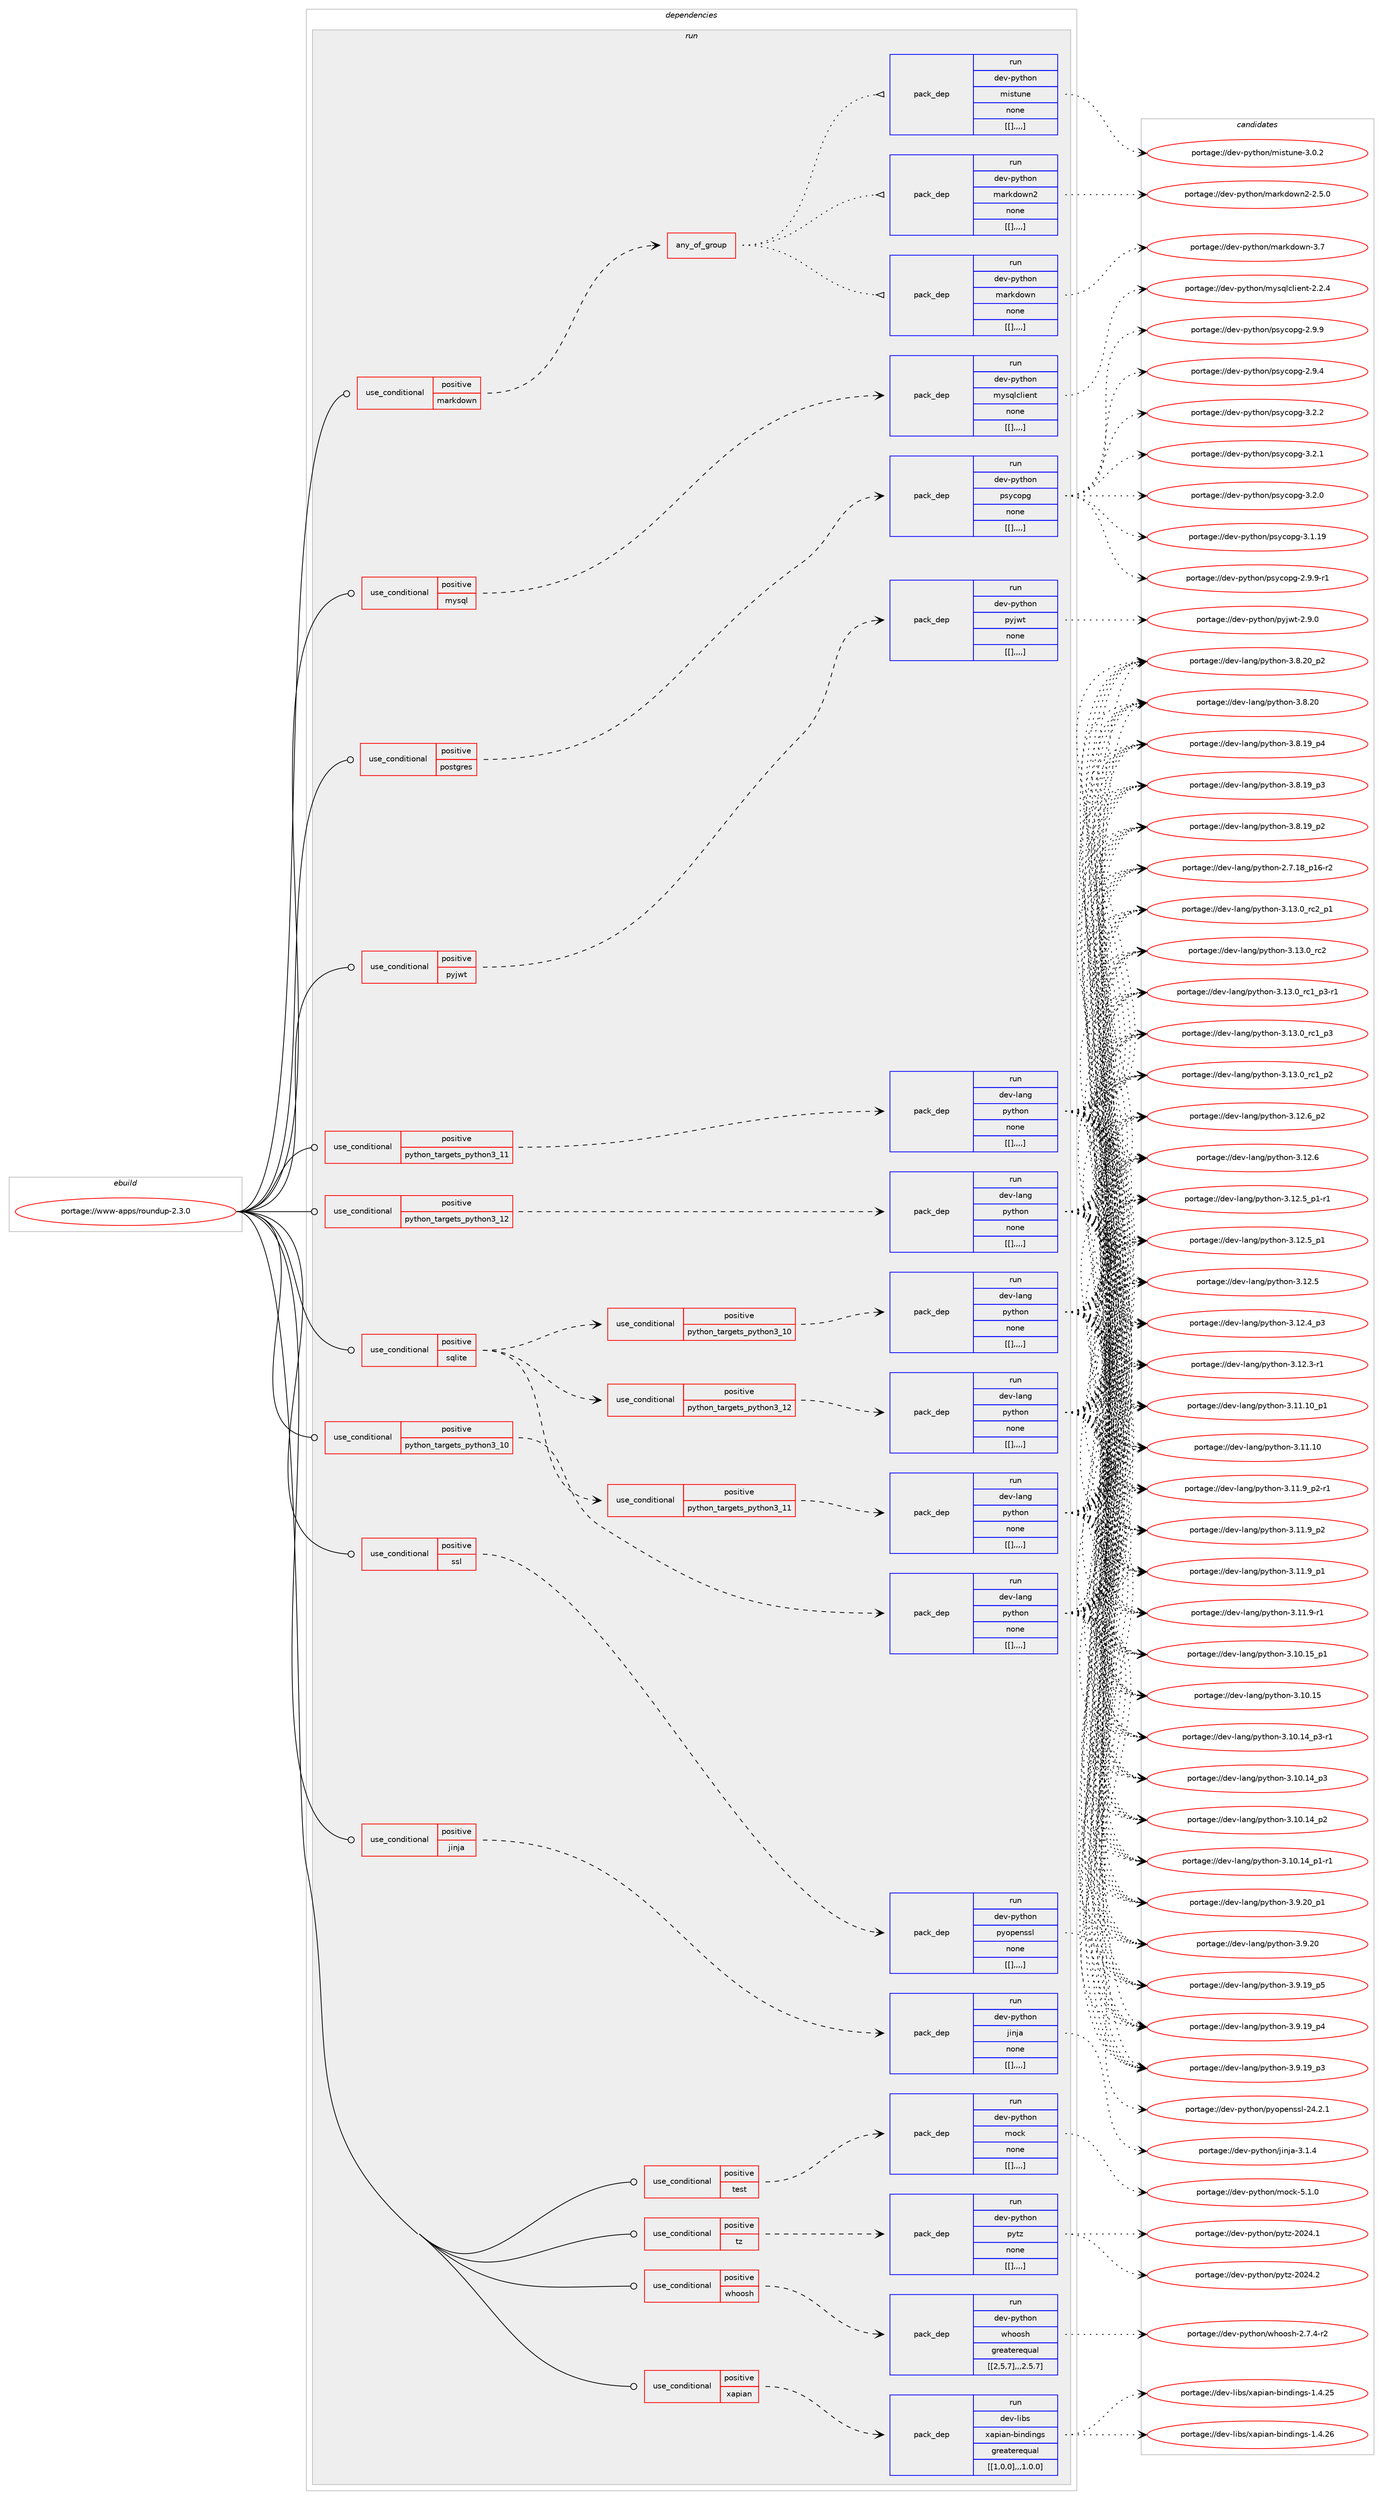 digraph prolog {

# *************
# Graph options
# *************

newrank=true;
concentrate=true;
compound=true;
graph [rankdir=LR,fontname=Helvetica,fontsize=10,ranksep=1.5];#, ranksep=2.5, nodesep=0.2];
edge  [arrowhead=vee];
node  [fontname=Helvetica,fontsize=10];

# **********
# The ebuild
# **********

subgraph cluster_leftcol {
color=gray;
label=<<i>ebuild</i>>;
id [label="portage://www-apps/roundup-2.3.0", color=red, width=4, href="../www-apps/roundup-2.3.0.svg"];
}

# ****************
# The dependencies
# ****************

subgraph cluster_midcol {
color=gray;
label=<<i>dependencies</i>>;
subgraph cluster_compile {
fillcolor="#eeeeee";
style=filled;
label=<<i>compile</i>>;
}
subgraph cluster_compileandrun {
fillcolor="#eeeeee";
style=filled;
label=<<i>compile and run</i>>;
}
subgraph cluster_run {
fillcolor="#eeeeee";
style=filled;
label=<<i>run</i>>;
subgraph cond124314 {
dependency461246 [label=<<TABLE BORDER="0" CELLBORDER="1" CELLSPACING="0" CELLPADDING="4"><TR><TD ROWSPAN="3" CELLPADDING="10">use_conditional</TD></TR><TR><TD>positive</TD></TR><TR><TD>jinja</TD></TR></TABLE>>, shape=none, color=red];
subgraph pack333618 {
dependency461247 [label=<<TABLE BORDER="0" CELLBORDER="1" CELLSPACING="0" CELLPADDING="4" WIDTH="220"><TR><TD ROWSPAN="6" CELLPADDING="30">pack_dep</TD></TR><TR><TD WIDTH="110">run</TD></TR><TR><TD>dev-python</TD></TR><TR><TD>jinja</TD></TR><TR><TD>none</TD></TR><TR><TD>[[],,,,]</TD></TR></TABLE>>, shape=none, color=blue];
}
dependency461246:e -> dependency461247:w [weight=20,style="dashed",arrowhead="vee"];
}
id:e -> dependency461246:w [weight=20,style="solid",arrowhead="odot"];
subgraph cond124315 {
dependency461248 [label=<<TABLE BORDER="0" CELLBORDER="1" CELLSPACING="0" CELLPADDING="4"><TR><TD ROWSPAN="3" CELLPADDING="10">use_conditional</TD></TR><TR><TD>positive</TD></TR><TR><TD>markdown</TD></TR></TABLE>>, shape=none, color=red];
subgraph any3106 {
dependency461249 [label=<<TABLE BORDER="0" CELLBORDER="1" CELLSPACING="0" CELLPADDING="4"><TR><TD CELLPADDING="10">any_of_group</TD></TR></TABLE>>, shape=none, color=red];subgraph pack333619 {
dependency461250 [label=<<TABLE BORDER="0" CELLBORDER="1" CELLSPACING="0" CELLPADDING="4" WIDTH="220"><TR><TD ROWSPAN="6" CELLPADDING="30">pack_dep</TD></TR><TR><TD WIDTH="110">run</TD></TR><TR><TD>dev-python</TD></TR><TR><TD>markdown</TD></TR><TR><TD>none</TD></TR><TR><TD>[[],,,,]</TD></TR></TABLE>>, shape=none, color=blue];
}
dependency461249:e -> dependency461250:w [weight=20,style="dotted",arrowhead="oinv"];
subgraph pack333620 {
dependency461251 [label=<<TABLE BORDER="0" CELLBORDER="1" CELLSPACING="0" CELLPADDING="4" WIDTH="220"><TR><TD ROWSPAN="6" CELLPADDING="30">pack_dep</TD></TR><TR><TD WIDTH="110">run</TD></TR><TR><TD>dev-python</TD></TR><TR><TD>markdown2</TD></TR><TR><TD>none</TD></TR><TR><TD>[[],,,,]</TD></TR></TABLE>>, shape=none, color=blue];
}
dependency461249:e -> dependency461251:w [weight=20,style="dotted",arrowhead="oinv"];
subgraph pack333621 {
dependency461252 [label=<<TABLE BORDER="0" CELLBORDER="1" CELLSPACING="0" CELLPADDING="4" WIDTH="220"><TR><TD ROWSPAN="6" CELLPADDING="30">pack_dep</TD></TR><TR><TD WIDTH="110">run</TD></TR><TR><TD>dev-python</TD></TR><TR><TD>mistune</TD></TR><TR><TD>none</TD></TR><TR><TD>[[],,,,]</TD></TR></TABLE>>, shape=none, color=blue];
}
dependency461249:e -> dependency461252:w [weight=20,style="dotted",arrowhead="oinv"];
}
dependency461248:e -> dependency461249:w [weight=20,style="dashed",arrowhead="vee"];
}
id:e -> dependency461248:w [weight=20,style="solid",arrowhead="odot"];
subgraph cond124316 {
dependency461253 [label=<<TABLE BORDER="0" CELLBORDER="1" CELLSPACING="0" CELLPADDING="4"><TR><TD ROWSPAN="3" CELLPADDING="10">use_conditional</TD></TR><TR><TD>positive</TD></TR><TR><TD>mysql</TD></TR></TABLE>>, shape=none, color=red];
subgraph pack333622 {
dependency461254 [label=<<TABLE BORDER="0" CELLBORDER="1" CELLSPACING="0" CELLPADDING="4" WIDTH="220"><TR><TD ROWSPAN="6" CELLPADDING="30">pack_dep</TD></TR><TR><TD WIDTH="110">run</TD></TR><TR><TD>dev-python</TD></TR><TR><TD>mysqlclient</TD></TR><TR><TD>none</TD></TR><TR><TD>[[],,,,]</TD></TR></TABLE>>, shape=none, color=blue];
}
dependency461253:e -> dependency461254:w [weight=20,style="dashed",arrowhead="vee"];
}
id:e -> dependency461253:w [weight=20,style="solid",arrowhead="odot"];
subgraph cond124317 {
dependency461255 [label=<<TABLE BORDER="0" CELLBORDER="1" CELLSPACING="0" CELLPADDING="4"><TR><TD ROWSPAN="3" CELLPADDING="10">use_conditional</TD></TR><TR><TD>positive</TD></TR><TR><TD>postgres</TD></TR></TABLE>>, shape=none, color=red];
subgraph pack333623 {
dependency461256 [label=<<TABLE BORDER="0" CELLBORDER="1" CELLSPACING="0" CELLPADDING="4" WIDTH="220"><TR><TD ROWSPAN="6" CELLPADDING="30">pack_dep</TD></TR><TR><TD WIDTH="110">run</TD></TR><TR><TD>dev-python</TD></TR><TR><TD>psycopg</TD></TR><TR><TD>none</TD></TR><TR><TD>[[],,,,]</TD></TR></TABLE>>, shape=none, color=blue];
}
dependency461255:e -> dependency461256:w [weight=20,style="dashed",arrowhead="vee"];
}
id:e -> dependency461255:w [weight=20,style="solid",arrowhead="odot"];
subgraph cond124318 {
dependency461257 [label=<<TABLE BORDER="0" CELLBORDER="1" CELLSPACING="0" CELLPADDING="4"><TR><TD ROWSPAN="3" CELLPADDING="10">use_conditional</TD></TR><TR><TD>positive</TD></TR><TR><TD>pyjwt</TD></TR></TABLE>>, shape=none, color=red];
subgraph pack333624 {
dependency461258 [label=<<TABLE BORDER="0" CELLBORDER="1" CELLSPACING="0" CELLPADDING="4" WIDTH="220"><TR><TD ROWSPAN="6" CELLPADDING="30">pack_dep</TD></TR><TR><TD WIDTH="110">run</TD></TR><TR><TD>dev-python</TD></TR><TR><TD>pyjwt</TD></TR><TR><TD>none</TD></TR><TR><TD>[[],,,,]</TD></TR></TABLE>>, shape=none, color=blue];
}
dependency461257:e -> dependency461258:w [weight=20,style="dashed",arrowhead="vee"];
}
id:e -> dependency461257:w [weight=20,style="solid",arrowhead="odot"];
subgraph cond124319 {
dependency461259 [label=<<TABLE BORDER="0" CELLBORDER="1" CELLSPACING="0" CELLPADDING="4"><TR><TD ROWSPAN="3" CELLPADDING="10">use_conditional</TD></TR><TR><TD>positive</TD></TR><TR><TD>python_targets_python3_10</TD></TR></TABLE>>, shape=none, color=red];
subgraph pack333625 {
dependency461260 [label=<<TABLE BORDER="0" CELLBORDER="1" CELLSPACING="0" CELLPADDING="4" WIDTH="220"><TR><TD ROWSPAN="6" CELLPADDING="30">pack_dep</TD></TR><TR><TD WIDTH="110">run</TD></TR><TR><TD>dev-lang</TD></TR><TR><TD>python</TD></TR><TR><TD>none</TD></TR><TR><TD>[[],,,,]</TD></TR></TABLE>>, shape=none, color=blue];
}
dependency461259:e -> dependency461260:w [weight=20,style="dashed",arrowhead="vee"];
}
id:e -> dependency461259:w [weight=20,style="solid",arrowhead="odot"];
subgraph cond124320 {
dependency461261 [label=<<TABLE BORDER="0" CELLBORDER="1" CELLSPACING="0" CELLPADDING="4"><TR><TD ROWSPAN="3" CELLPADDING="10">use_conditional</TD></TR><TR><TD>positive</TD></TR><TR><TD>python_targets_python3_11</TD></TR></TABLE>>, shape=none, color=red];
subgraph pack333626 {
dependency461262 [label=<<TABLE BORDER="0" CELLBORDER="1" CELLSPACING="0" CELLPADDING="4" WIDTH="220"><TR><TD ROWSPAN="6" CELLPADDING="30">pack_dep</TD></TR><TR><TD WIDTH="110">run</TD></TR><TR><TD>dev-lang</TD></TR><TR><TD>python</TD></TR><TR><TD>none</TD></TR><TR><TD>[[],,,,]</TD></TR></TABLE>>, shape=none, color=blue];
}
dependency461261:e -> dependency461262:w [weight=20,style="dashed",arrowhead="vee"];
}
id:e -> dependency461261:w [weight=20,style="solid",arrowhead="odot"];
subgraph cond124321 {
dependency461263 [label=<<TABLE BORDER="0" CELLBORDER="1" CELLSPACING="0" CELLPADDING="4"><TR><TD ROWSPAN="3" CELLPADDING="10">use_conditional</TD></TR><TR><TD>positive</TD></TR><TR><TD>python_targets_python3_12</TD></TR></TABLE>>, shape=none, color=red];
subgraph pack333627 {
dependency461264 [label=<<TABLE BORDER="0" CELLBORDER="1" CELLSPACING="0" CELLPADDING="4" WIDTH="220"><TR><TD ROWSPAN="6" CELLPADDING="30">pack_dep</TD></TR><TR><TD WIDTH="110">run</TD></TR><TR><TD>dev-lang</TD></TR><TR><TD>python</TD></TR><TR><TD>none</TD></TR><TR><TD>[[],,,,]</TD></TR></TABLE>>, shape=none, color=blue];
}
dependency461263:e -> dependency461264:w [weight=20,style="dashed",arrowhead="vee"];
}
id:e -> dependency461263:w [weight=20,style="solid",arrowhead="odot"];
subgraph cond124322 {
dependency461265 [label=<<TABLE BORDER="0" CELLBORDER="1" CELLSPACING="0" CELLPADDING="4"><TR><TD ROWSPAN="3" CELLPADDING="10">use_conditional</TD></TR><TR><TD>positive</TD></TR><TR><TD>sqlite</TD></TR></TABLE>>, shape=none, color=red];
subgraph cond124323 {
dependency461266 [label=<<TABLE BORDER="0" CELLBORDER="1" CELLSPACING="0" CELLPADDING="4"><TR><TD ROWSPAN="3" CELLPADDING="10">use_conditional</TD></TR><TR><TD>positive</TD></TR><TR><TD>python_targets_python3_10</TD></TR></TABLE>>, shape=none, color=red];
subgraph pack333628 {
dependency461267 [label=<<TABLE BORDER="0" CELLBORDER="1" CELLSPACING="0" CELLPADDING="4" WIDTH="220"><TR><TD ROWSPAN="6" CELLPADDING="30">pack_dep</TD></TR><TR><TD WIDTH="110">run</TD></TR><TR><TD>dev-lang</TD></TR><TR><TD>python</TD></TR><TR><TD>none</TD></TR><TR><TD>[[],,,,]</TD></TR></TABLE>>, shape=none, color=blue];
}
dependency461266:e -> dependency461267:w [weight=20,style="dashed",arrowhead="vee"];
}
dependency461265:e -> dependency461266:w [weight=20,style="dashed",arrowhead="vee"];
subgraph cond124324 {
dependency461268 [label=<<TABLE BORDER="0" CELLBORDER="1" CELLSPACING="0" CELLPADDING="4"><TR><TD ROWSPAN="3" CELLPADDING="10">use_conditional</TD></TR><TR><TD>positive</TD></TR><TR><TD>python_targets_python3_11</TD></TR></TABLE>>, shape=none, color=red];
subgraph pack333629 {
dependency461269 [label=<<TABLE BORDER="0" CELLBORDER="1" CELLSPACING="0" CELLPADDING="4" WIDTH="220"><TR><TD ROWSPAN="6" CELLPADDING="30">pack_dep</TD></TR><TR><TD WIDTH="110">run</TD></TR><TR><TD>dev-lang</TD></TR><TR><TD>python</TD></TR><TR><TD>none</TD></TR><TR><TD>[[],,,,]</TD></TR></TABLE>>, shape=none, color=blue];
}
dependency461268:e -> dependency461269:w [weight=20,style="dashed",arrowhead="vee"];
}
dependency461265:e -> dependency461268:w [weight=20,style="dashed",arrowhead="vee"];
subgraph cond124325 {
dependency461270 [label=<<TABLE BORDER="0" CELLBORDER="1" CELLSPACING="0" CELLPADDING="4"><TR><TD ROWSPAN="3" CELLPADDING="10">use_conditional</TD></TR><TR><TD>positive</TD></TR><TR><TD>python_targets_python3_12</TD></TR></TABLE>>, shape=none, color=red];
subgraph pack333630 {
dependency461271 [label=<<TABLE BORDER="0" CELLBORDER="1" CELLSPACING="0" CELLPADDING="4" WIDTH="220"><TR><TD ROWSPAN="6" CELLPADDING="30">pack_dep</TD></TR><TR><TD WIDTH="110">run</TD></TR><TR><TD>dev-lang</TD></TR><TR><TD>python</TD></TR><TR><TD>none</TD></TR><TR><TD>[[],,,,]</TD></TR></TABLE>>, shape=none, color=blue];
}
dependency461270:e -> dependency461271:w [weight=20,style="dashed",arrowhead="vee"];
}
dependency461265:e -> dependency461270:w [weight=20,style="dashed",arrowhead="vee"];
}
id:e -> dependency461265:w [weight=20,style="solid",arrowhead="odot"];
subgraph cond124326 {
dependency461272 [label=<<TABLE BORDER="0" CELLBORDER="1" CELLSPACING="0" CELLPADDING="4"><TR><TD ROWSPAN="3" CELLPADDING="10">use_conditional</TD></TR><TR><TD>positive</TD></TR><TR><TD>ssl</TD></TR></TABLE>>, shape=none, color=red];
subgraph pack333631 {
dependency461273 [label=<<TABLE BORDER="0" CELLBORDER="1" CELLSPACING="0" CELLPADDING="4" WIDTH="220"><TR><TD ROWSPAN="6" CELLPADDING="30">pack_dep</TD></TR><TR><TD WIDTH="110">run</TD></TR><TR><TD>dev-python</TD></TR><TR><TD>pyopenssl</TD></TR><TR><TD>none</TD></TR><TR><TD>[[],,,,]</TD></TR></TABLE>>, shape=none, color=blue];
}
dependency461272:e -> dependency461273:w [weight=20,style="dashed",arrowhead="vee"];
}
id:e -> dependency461272:w [weight=20,style="solid",arrowhead="odot"];
subgraph cond124327 {
dependency461274 [label=<<TABLE BORDER="0" CELLBORDER="1" CELLSPACING="0" CELLPADDING="4"><TR><TD ROWSPAN="3" CELLPADDING="10">use_conditional</TD></TR><TR><TD>positive</TD></TR><TR><TD>test</TD></TR></TABLE>>, shape=none, color=red];
subgraph pack333632 {
dependency461275 [label=<<TABLE BORDER="0" CELLBORDER="1" CELLSPACING="0" CELLPADDING="4" WIDTH="220"><TR><TD ROWSPAN="6" CELLPADDING="30">pack_dep</TD></TR><TR><TD WIDTH="110">run</TD></TR><TR><TD>dev-python</TD></TR><TR><TD>mock</TD></TR><TR><TD>none</TD></TR><TR><TD>[[],,,,]</TD></TR></TABLE>>, shape=none, color=blue];
}
dependency461274:e -> dependency461275:w [weight=20,style="dashed",arrowhead="vee"];
}
id:e -> dependency461274:w [weight=20,style="solid",arrowhead="odot"];
subgraph cond124328 {
dependency461276 [label=<<TABLE BORDER="0" CELLBORDER="1" CELLSPACING="0" CELLPADDING="4"><TR><TD ROWSPAN="3" CELLPADDING="10">use_conditional</TD></TR><TR><TD>positive</TD></TR><TR><TD>tz</TD></TR></TABLE>>, shape=none, color=red];
subgraph pack333633 {
dependency461277 [label=<<TABLE BORDER="0" CELLBORDER="1" CELLSPACING="0" CELLPADDING="4" WIDTH="220"><TR><TD ROWSPAN="6" CELLPADDING="30">pack_dep</TD></TR><TR><TD WIDTH="110">run</TD></TR><TR><TD>dev-python</TD></TR><TR><TD>pytz</TD></TR><TR><TD>none</TD></TR><TR><TD>[[],,,,]</TD></TR></TABLE>>, shape=none, color=blue];
}
dependency461276:e -> dependency461277:w [weight=20,style="dashed",arrowhead="vee"];
}
id:e -> dependency461276:w [weight=20,style="solid",arrowhead="odot"];
subgraph cond124329 {
dependency461278 [label=<<TABLE BORDER="0" CELLBORDER="1" CELLSPACING="0" CELLPADDING="4"><TR><TD ROWSPAN="3" CELLPADDING="10">use_conditional</TD></TR><TR><TD>positive</TD></TR><TR><TD>whoosh</TD></TR></TABLE>>, shape=none, color=red];
subgraph pack333634 {
dependency461279 [label=<<TABLE BORDER="0" CELLBORDER="1" CELLSPACING="0" CELLPADDING="4" WIDTH="220"><TR><TD ROWSPAN="6" CELLPADDING="30">pack_dep</TD></TR><TR><TD WIDTH="110">run</TD></TR><TR><TD>dev-python</TD></TR><TR><TD>whoosh</TD></TR><TR><TD>greaterequal</TD></TR><TR><TD>[[2,5,7],,,2.5.7]</TD></TR></TABLE>>, shape=none, color=blue];
}
dependency461278:e -> dependency461279:w [weight=20,style="dashed",arrowhead="vee"];
}
id:e -> dependency461278:w [weight=20,style="solid",arrowhead="odot"];
subgraph cond124330 {
dependency461280 [label=<<TABLE BORDER="0" CELLBORDER="1" CELLSPACING="0" CELLPADDING="4"><TR><TD ROWSPAN="3" CELLPADDING="10">use_conditional</TD></TR><TR><TD>positive</TD></TR><TR><TD>xapian</TD></TR></TABLE>>, shape=none, color=red];
subgraph pack333635 {
dependency461281 [label=<<TABLE BORDER="0" CELLBORDER="1" CELLSPACING="0" CELLPADDING="4" WIDTH="220"><TR><TD ROWSPAN="6" CELLPADDING="30">pack_dep</TD></TR><TR><TD WIDTH="110">run</TD></TR><TR><TD>dev-libs</TD></TR><TR><TD>xapian-bindings</TD></TR><TR><TD>greaterequal</TD></TR><TR><TD>[[1,0,0],,,1.0.0]</TD></TR></TABLE>>, shape=none, color=blue];
}
dependency461280:e -> dependency461281:w [weight=20,style="dashed",arrowhead="vee"];
}
id:e -> dependency461280:w [weight=20,style="solid",arrowhead="odot"];
}
}

# **************
# The candidates
# **************

subgraph cluster_choices {
rank=same;
color=gray;
label=<<i>candidates</i>>;

subgraph choice333618 {
color=black;
nodesep=1;
choice100101118451121211161041111104710610511010697455146494652 [label="portage://dev-python/jinja-3.1.4", color=red, width=4,href="../dev-python/jinja-3.1.4.svg"];
dependency461247:e -> choice100101118451121211161041111104710610511010697455146494652:w [style=dotted,weight="100"];
}
subgraph choice333619 {
color=black;
nodesep=1;
choice10010111845112121116104111110471099711410710011111911045514655 [label="portage://dev-python/markdown-3.7", color=red, width=4,href="../dev-python/markdown-3.7.svg"];
dependency461250:e -> choice10010111845112121116104111110471099711410710011111911045514655:w [style=dotted,weight="100"];
}
subgraph choice333620 {
color=black;
nodesep=1;
choice10010111845112121116104111110471099711410710011111911050455046534648 [label="portage://dev-python/markdown2-2.5.0", color=red, width=4,href="../dev-python/markdown2-2.5.0.svg"];
dependency461251:e -> choice10010111845112121116104111110471099711410710011111911050455046534648:w [style=dotted,weight="100"];
}
subgraph choice333621 {
color=black;
nodesep=1;
choice1001011184511212111610411111047109105115116117110101455146484650 [label="portage://dev-python/mistune-3.0.2", color=red, width=4,href="../dev-python/mistune-3.0.2.svg"];
dependency461252:e -> choice1001011184511212111610411111047109105115116117110101455146484650:w [style=dotted,weight="100"];
}
subgraph choice333622 {
color=black;
nodesep=1;
choice100101118451121211161041111104710912111511310899108105101110116455046504652 [label="portage://dev-python/mysqlclient-2.2.4", color=red, width=4,href="../dev-python/mysqlclient-2.2.4.svg"];
dependency461254:e -> choice100101118451121211161041111104710912111511310899108105101110116455046504652:w [style=dotted,weight="100"];
}
subgraph choice333623 {
color=black;
nodesep=1;
choice100101118451121211161041111104711211512199111112103455146504650 [label="portage://dev-python/psycopg-3.2.2", color=red, width=4,href="../dev-python/psycopg-3.2.2.svg"];
choice100101118451121211161041111104711211512199111112103455146504649 [label="portage://dev-python/psycopg-3.2.1", color=red, width=4,href="../dev-python/psycopg-3.2.1.svg"];
choice100101118451121211161041111104711211512199111112103455146504648 [label="portage://dev-python/psycopg-3.2.0", color=red, width=4,href="../dev-python/psycopg-3.2.0.svg"];
choice10010111845112121116104111110471121151219911111210345514649464957 [label="portage://dev-python/psycopg-3.1.19", color=red, width=4,href="../dev-python/psycopg-3.1.19.svg"];
choice1001011184511212111610411111047112115121991111121034550465746574511449 [label="portage://dev-python/psycopg-2.9.9-r1", color=red, width=4,href="../dev-python/psycopg-2.9.9-r1.svg"];
choice100101118451121211161041111104711211512199111112103455046574657 [label="portage://dev-python/psycopg-2.9.9", color=red, width=4,href="../dev-python/psycopg-2.9.9.svg"];
choice100101118451121211161041111104711211512199111112103455046574652 [label="portage://dev-python/psycopg-2.9.4", color=red, width=4,href="../dev-python/psycopg-2.9.4.svg"];
dependency461256:e -> choice100101118451121211161041111104711211512199111112103455146504650:w [style=dotted,weight="100"];
dependency461256:e -> choice100101118451121211161041111104711211512199111112103455146504649:w [style=dotted,weight="100"];
dependency461256:e -> choice100101118451121211161041111104711211512199111112103455146504648:w [style=dotted,weight="100"];
dependency461256:e -> choice10010111845112121116104111110471121151219911111210345514649464957:w [style=dotted,weight="100"];
dependency461256:e -> choice1001011184511212111610411111047112115121991111121034550465746574511449:w [style=dotted,weight="100"];
dependency461256:e -> choice100101118451121211161041111104711211512199111112103455046574657:w [style=dotted,weight="100"];
dependency461256:e -> choice100101118451121211161041111104711211512199111112103455046574652:w [style=dotted,weight="100"];
}
subgraph choice333624 {
color=black;
nodesep=1;
choice1001011184511212111610411111047112121106119116455046574648 [label="portage://dev-python/pyjwt-2.9.0", color=red, width=4,href="../dev-python/pyjwt-2.9.0.svg"];
dependency461258:e -> choice1001011184511212111610411111047112121106119116455046574648:w [style=dotted,weight="100"];
}
subgraph choice333625 {
color=black;
nodesep=1;
choice100101118451089711010347112121116104111110455146495146489511499509511249 [label="portage://dev-lang/python-3.13.0_rc2_p1", color=red, width=4,href="../dev-lang/python-3.13.0_rc2_p1.svg"];
choice10010111845108971101034711212111610411111045514649514648951149950 [label="portage://dev-lang/python-3.13.0_rc2", color=red, width=4,href="../dev-lang/python-3.13.0_rc2.svg"];
choice1001011184510897110103471121211161041111104551464951464895114994995112514511449 [label="portage://dev-lang/python-3.13.0_rc1_p3-r1", color=red, width=4,href="../dev-lang/python-3.13.0_rc1_p3-r1.svg"];
choice100101118451089711010347112121116104111110455146495146489511499499511251 [label="portage://dev-lang/python-3.13.0_rc1_p3", color=red, width=4,href="../dev-lang/python-3.13.0_rc1_p3.svg"];
choice100101118451089711010347112121116104111110455146495146489511499499511250 [label="portage://dev-lang/python-3.13.0_rc1_p2", color=red, width=4,href="../dev-lang/python-3.13.0_rc1_p2.svg"];
choice100101118451089711010347112121116104111110455146495046549511250 [label="portage://dev-lang/python-3.12.6_p2", color=red, width=4,href="../dev-lang/python-3.12.6_p2.svg"];
choice10010111845108971101034711212111610411111045514649504654 [label="portage://dev-lang/python-3.12.6", color=red, width=4,href="../dev-lang/python-3.12.6.svg"];
choice1001011184510897110103471121211161041111104551464950465395112494511449 [label="portage://dev-lang/python-3.12.5_p1-r1", color=red, width=4,href="../dev-lang/python-3.12.5_p1-r1.svg"];
choice100101118451089711010347112121116104111110455146495046539511249 [label="portage://dev-lang/python-3.12.5_p1", color=red, width=4,href="../dev-lang/python-3.12.5_p1.svg"];
choice10010111845108971101034711212111610411111045514649504653 [label="portage://dev-lang/python-3.12.5", color=red, width=4,href="../dev-lang/python-3.12.5.svg"];
choice100101118451089711010347112121116104111110455146495046529511251 [label="portage://dev-lang/python-3.12.4_p3", color=red, width=4,href="../dev-lang/python-3.12.4_p3.svg"];
choice100101118451089711010347112121116104111110455146495046514511449 [label="portage://dev-lang/python-3.12.3-r1", color=red, width=4,href="../dev-lang/python-3.12.3-r1.svg"];
choice10010111845108971101034711212111610411111045514649494649489511249 [label="portage://dev-lang/python-3.11.10_p1", color=red, width=4,href="../dev-lang/python-3.11.10_p1.svg"];
choice1001011184510897110103471121211161041111104551464949464948 [label="portage://dev-lang/python-3.11.10", color=red, width=4,href="../dev-lang/python-3.11.10.svg"];
choice1001011184510897110103471121211161041111104551464949465795112504511449 [label="portage://dev-lang/python-3.11.9_p2-r1", color=red, width=4,href="../dev-lang/python-3.11.9_p2-r1.svg"];
choice100101118451089711010347112121116104111110455146494946579511250 [label="portage://dev-lang/python-3.11.9_p2", color=red, width=4,href="../dev-lang/python-3.11.9_p2.svg"];
choice100101118451089711010347112121116104111110455146494946579511249 [label="portage://dev-lang/python-3.11.9_p1", color=red, width=4,href="../dev-lang/python-3.11.9_p1.svg"];
choice100101118451089711010347112121116104111110455146494946574511449 [label="portage://dev-lang/python-3.11.9-r1", color=red, width=4,href="../dev-lang/python-3.11.9-r1.svg"];
choice10010111845108971101034711212111610411111045514649484649539511249 [label="portage://dev-lang/python-3.10.15_p1", color=red, width=4,href="../dev-lang/python-3.10.15_p1.svg"];
choice1001011184510897110103471121211161041111104551464948464953 [label="portage://dev-lang/python-3.10.15", color=red, width=4,href="../dev-lang/python-3.10.15.svg"];
choice100101118451089711010347112121116104111110455146494846495295112514511449 [label="portage://dev-lang/python-3.10.14_p3-r1", color=red, width=4,href="../dev-lang/python-3.10.14_p3-r1.svg"];
choice10010111845108971101034711212111610411111045514649484649529511251 [label="portage://dev-lang/python-3.10.14_p3", color=red, width=4,href="../dev-lang/python-3.10.14_p3.svg"];
choice10010111845108971101034711212111610411111045514649484649529511250 [label="portage://dev-lang/python-3.10.14_p2", color=red, width=4,href="../dev-lang/python-3.10.14_p2.svg"];
choice100101118451089711010347112121116104111110455146494846495295112494511449 [label="portage://dev-lang/python-3.10.14_p1-r1", color=red, width=4,href="../dev-lang/python-3.10.14_p1-r1.svg"];
choice100101118451089711010347112121116104111110455146574650489511249 [label="portage://dev-lang/python-3.9.20_p1", color=red, width=4,href="../dev-lang/python-3.9.20_p1.svg"];
choice10010111845108971101034711212111610411111045514657465048 [label="portage://dev-lang/python-3.9.20", color=red, width=4,href="../dev-lang/python-3.9.20.svg"];
choice100101118451089711010347112121116104111110455146574649579511253 [label="portage://dev-lang/python-3.9.19_p5", color=red, width=4,href="../dev-lang/python-3.9.19_p5.svg"];
choice100101118451089711010347112121116104111110455146574649579511252 [label="portage://dev-lang/python-3.9.19_p4", color=red, width=4,href="../dev-lang/python-3.9.19_p4.svg"];
choice100101118451089711010347112121116104111110455146574649579511251 [label="portage://dev-lang/python-3.9.19_p3", color=red, width=4,href="../dev-lang/python-3.9.19_p3.svg"];
choice100101118451089711010347112121116104111110455146564650489511250 [label="portage://dev-lang/python-3.8.20_p2", color=red, width=4,href="../dev-lang/python-3.8.20_p2.svg"];
choice10010111845108971101034711212111610411111045514656465048 [label="portage://dev-lang/python-3.8.20", color=red, width=4,href="../dev-lang/python-3.8.20.svg"];
choice100101118451089711010347112121116104111110455146564649579511252 [label="portage://dev-lang/python-3.8.19_p4", color=red, width=4,href="../dev-lang/python-3.8.19_p4.svg"];
choice100101118451089711010347112121116104111110455146564649579511251 [label="portage://dev-lang/python-3.8.19_p3", color=red, width=4,href="../dev-lang/python-3.8.19_p3.svg"];
choice100101118451089711010347112121116104111110455146564649579511250 [label="portage://dev-lang/python-3.8.19_p2", color=red, width=4,href="../dev-lang/python-3.8.19_p2.svg"];
choice100101118451089711010347112121116104111110455046554649569511249544511450 [label="portage://dev-lang/python-2.7.18_p16-r2", color=red, width=4,href="../dev-lang/python-2.7.18_p16-r2.svg"];
dependency461260:e -> choice100101118451089711010347112121116104111110455146495146489511499509511249:w [style=dotted,weight="100"];
dependency461260:e -> choice10010111845108971101034711212111610411111045514649514648951149950:w [style=dotted,weight="100"];
dependency461260:e -> choice1001011184510897110103471121211161041111104551464951464895114994995112514511449:w [style=dotted,weight="100"];
dependency461260:e -> choice100101118451089711010347112121116104111110455146495146489511499499511251:w [style=dotted,weight="100"];
dependency461260:e -> choice100101118451089711010347112121116104111110455146495146489511499499511250:w [style=dotted,weight="100"];
dependency461260:e -> choice100101118451089711010347112121116104111110455146495046549511250:w [style=dotted,weight="100"];
dependency461260:e -> choice10010111845108971101034711212111610411111045514649504654:w [style=dotted,weight="100"];
dependency461260:e -> choice1001011184510897110103471121211161041111104551464950465395112494511449:w [style=dotted,weight="100"];
dependency461260:e -> choice100101118451089711010347112121116104111110455146495046539511249:w [style=dotted,weight="100"];
dependency461260:e -> choice10010111845108971101034711212111610411111045514649504653:w [style=dotted,weight="100"];
dependency461260:e -> choice100101118451089711010347112121116104111110455146495046529511251:w [style=dotted,weight="100"];
dependency461260:e -> choice100101118451089711010347112121116104111110455146495046514511449:w [style=dotted,weight="100"];
dependency461260:e -> choice10010111845108971101034711212111610411111045514649494649489511249:w [style=dotted,weight="100"];
dependency461260:e -> choice1001011184510897110103471121211161041111104551464949464948:w [style=dotted,weight="100"];
dependency461260:e -> choice1001011184510897110103471121211161041111104551464949465795112504511449:w [style=dotted,weight="100"];
dependency461260:e -> choice100101118451089711010347112121116104111110455146494946579511250:w [style=dotted,weight="100"];
dependency461260:e -> choice100101118451089711010347112121116104111110455146494946579511249:w [style=dotted,weight="100"];
dependency461260:e -> choice100101118451089711010347112121116104111110455146494946574511449:w [style=dotted,weight="100"];
dependency461260:e -> choice10010111845108971101034711212111610411111045514649484649539511249:w [style=dotted,weight="100"];
dependency461260:e -> choice1001011184510897110103471121211161041111104551464948464953:w [style=dotted,weight="100"];
dependency461260:e -> choice100101118451089711010347112121116104111110455146494846495295112514511449:w [style=dotted,weight="100"];
dependency461260:e -> choice10010111845108971101034711212111610411111045514649484649529511251:w [style=dotted,weight="100"];
dependency461260:e -> choice10010111845108971101034711212111610411111045514649484649529511250:w [style=dotted,weight="100"];
dependency461260:e -> choice100101118451089711010347112121116104111110455146494846495295112494511449:w [style=dotted,weight="100"];
dependency461260:e -> choice100101118451089711010347112121116104111110455146574650489511249:w [style=dotted,weight="100"];
dependency461260:e -> choice10010111845108971101034711212111610411111045514657465048:w [style=dotted,weight="100"];
dependency461260:e -> choice100101118451089711010347112121116104111110455146574649579511253:w [style=dotted,weight="100"];
dependency461260:e -> choice100101118451089711010347112121116104111110455146574649579511252:w [style=dotted,weight="100"];
dependency461260:e -> choice100101118451089711010347112121116104111110455146574649579511251:w [style=dotted,weight="100"];
dependency461260:e -> choice100101118451089711010347112121116104111110455146564650489511250:w [style=dotted,weight="100"];
dependency461260:e -> choice10010111845108971101034711212111610411111045514656465048:w [style=dotted,weight="100"];
dependency461260:e -> choice100101118451089711010347112121116104111110455146564649579511252:w [style=dotted,weight="100"];
dependency461260:e -> choice100101118451089711010347112121116104111110455146564649579511251:w [style=dotted,weight="100"];
dependency461260:e -> choice100101118451089711010347112121116104111110455146564649579511250:w [style=dotted,weight="100"];
dependency461260:e -> choice100101118451089711010347112121116104111110455046554649569511249544511450:w [style=dotted,weight="100"];
}
subgraph choice333626 {
color=black;
nodesep=1;
choice100101118451089711010347112121116104111110455146495146489511499509511249 [label="portage://dev-lang/python-3.13.0_rc2_p1", color=red, width=4,href="../dev-lang/python-3.13.0_rc2_p1.svg"];
choice10010111845108971101034711212111610411111045514649514648951149950 [label="portage://dev-lang/python-3.13.0_rc2", color=red, width=4,href="../dev-lang/python-3.13.0_rc2.svg"];
choice1001011184510897110103471121211161041111104551464951464895114994995112514511449 [label="portage://dev-lang/python-3.13.0_rc1_p3-r1", color=red, width=4,href="../dev-lang/python-3.13.0_rc1_p3-r1.svg"];
choice100101118451089711010347112121116104111110455146495146489511499499511251 [label="portage://dev-lang/python-3.13.0_rc1_p3", color=red, width=4,href="../dev-lang/python-3.13.0_rc1_p3.svg"];
choice100101118451089711010347112121116104111110455146495146489511499499511250 [label="portage://dev-lang/python-3.13.0_rc1_p2", color=red, width=4,href="../dev-lang/python-3.13.0_rc1_p2.svg"];
choice100101118451089711010347112121116104111110455146495046549511250 [label="portage://dev-lang/python-3.12.6_p2", color=red, width=4,href="../dev-lang/python-3.12.6_p2.svg"];
choice10010111845108971101034711212111610411111045514649504654 [label="portage://dev-lang/python-3.12.6", color=red, width=4,href="../dev-lang/python-3.12.6.svg"];
choice1001011184510897110103471121211161041111104551464950465395112494511449 [label="portage://dev-lang/python-3.12.5_p1-r1", color=red, width=4,href="../dev-lang/python-3.12.5_p1-r1.svg"];
choice100101118451089711010347112121116104111110455146495046539511249 [label="portage://dev-lang/python-3.12.5_p1", color=red, width=4,href="../dev-lang/python-3.12.5_p1.svg"];
choice10010111845108971101034711212111610411111045514649504653 [label="portage://dev-lang/python-3.12.5", color=red, width=4,href="../dev-lang/python-3.12.5.svg"];
choice100101118451089711010347112121116104111110455146495046529511251 [label="portage://dev-lang/python-3.12.4_p3", color=red, width=4,href="../dev-lang/python-3.12.4_p3.svg"];
choice100101118451089711010347112121116104111110455146495046514511449 [label="portage://dev-lang/python-3.12.3-r1", color=red, width=4,href="../dev-lang/python-3.12.3-r1.svg"];
choice10010111845108971101034711212111610411111045514649494649489511249 [label="portage://dev-lang/python-3.11.10_p1", color=red, width=4,href="../dev-lang/python-3.11.10_p1.svg"];
choice1001011184510897110103471121211161041111104551464949464948 [label="portage://dev-lang/python-3.11.10", color=red, width=4,href="../dev-lang/python-3.11.10.svg"];
choice1001011184510897110103471121211161041111104551464949465795112504511449 [label="portage://dev-lang/python-3.11.9_p2-r1", color=red, width=4,href="../dev-lang/python-3.11.9_p2-r1.svg"];
choice100101118451089711010347112121116104111110455146494946579511250 [label="portage://dev-lang/python-3.11.9_p2", color=red, width=4,href="../dev-lang/python-3.11.9_p2.svg"];
choice100101118451089711010347112121116104111110455146494946579511249 [label="portage://dev-lang/python-3.11.9_p1", color=red, width=4,href="../dev-lang/python-3.11.9_p1.svg"];
choice100101118451089711010347112121116104111110455146494946574511449 [label="portage://dev-lang/python-3.11.9-r1", color=red, width=4,href="../dev-lang/python-3.11.9-r1.svg"];
choice10010111845108971101034711212111610411111045514649484649539511249 [label="portage://dev-lang/python-3.10.15_p1", color=red, width=4,href="../dev-lang/python-3.10.15_p1.svg"];
choice1001011184510897110103471121211161041111104551464948464953 [label="portage://dev-lang/python-3.10.15", color=red, width=4,href="../dev-lang/python-3.10.15.svg"];
choice100101118451089711010347112121116104111110455146494846495295112514511449 [label="portage://dev-lang/python-3.10.14_p3-r1", color=red, width=4,href="../dev-lang/python-3.10.14_p3-r1.svg"];
choice10010111845108971101034711212111610411111045514649484649529511251 [label="portage://dev-lang/python-3.10.14_p3", color=red, width=4,href="../dev-lang/python-3.10.14_p3.svg"];
choice10010111845108971101034711212111610411111045514649484649529511250 [label="portage://dev-lang/python-3.10.14_p2", color=red, width=4,href="../dev-lang/python-3.10.14_p2.svg"];
choice100101118451089711010347112121116104111110455146494846495295112494511449 [label="portage://dev-lang/python-3.10.14_p1-r1", color=red, width=4,href="../dev-lang/python-3.10.14_p1-r1.svg"];
choice100101118451089711010347112121116104111110455146574650489511249 [label="portage://dev-lang/python-3.9.20_p1", color=red, width=4,href="../dev-lang/python-3.9.20_p1.svg"];
choice10010111845108971101034711212111610411111045514657465048 [label="portage://dev-lang/python-3.9.20", color=red, width=4,href="../dev-lang/python-3.9.20.svg"];
choice100101118451089711010347112121116104111110455146574649579511253 [label="portage://dev-lang/python-3.9.19_p5", color=red, width=4,href="../dev-lang/python-3.9.19_p5.svg"];
choice100101118451089711010347112121116104111110455146574649579511252 [label="portage://dev-lang/python-3.9.19_p4", color=red, width=4,href="../dev-lang/python-3.9.19_p4.svg"];
choice100101118451089711010347112121116104111110455146574649579511251 [label="portage://dev-lang/python-3.9.19_p3", color=red, width=4,href="../dev-lang/python-3.9.19_p3.svg"];
choice100101118451089711010347112121116104111110455146564650489511250 [label="portage://dev-lang/python-3.8.20_p2", color=red, width=4,href="../dev-lang/python-3.8.20_p2.svg"];
choice10010111845108971101034711212111610411111045514656465048 [label="portage://dev-lang/python-3.8.20", color=red, width=4,href="../dev-lang/python-3.8.20.svg"];
choice100101118451089711010347112121116104111110455146564649579511252 [label="portage://dev-lang/python-3.8.19_p4", color=red, width=4,href="../dev-lang/python-3.8.19_p4.svg"];
choice100101118451089711010347112121116104111110455146564649579511251 [label="portage://dev-lang/python-3.8.19_p3", color=red, width=4,href="../dev-lang/python-3.8.19_p3.svg"];
choice100101118451089711010347112121116104111110455146564649579511250 [label="portage://dev-lang/python-3.8.19_p2", color=red, width=4,href="../dev-lang/python-3.8.19_p2.svg"];
choice100101118451089711010347112121116104111110455046554649569511249544511450 [label="portage://dev-lang/python-2.7.18_p16-r2", color=red, width=4,href="../dev-lang/python-2.7.18_p16-r2.svg"];
dependency461262:e -> choice100101118451089711010347112121116104111110455146495146489511499509511249:w [style=dotted,weight="100"];
dependency461262:e -> choice10010111845108971101034711212111610411111045514649514648951149950:w [style=dotted,weight="100"];
dependency461262:e -> choice1001011184510897110103471121211161041111104551464951464895114994995112514511449:w [style=dotted,weight="100"];
dependency461262:e -> choice100101118451089711010347112121116104111110455146495146489511499499511251:w [style=dotted,weight="100"];
dependency461262:e -> choice100101118451089711010347112121116104111110455146495146489511499499511250:w [style=dotted,weight="100"];
dependency461262:e -> choice100101118451089711010347112121116104111110455146495046549511250:w [style=dotted,weight="100"];
dependency461262:e -> choice10010111845108971101034711212111610411111045514649504654:w [style=dotted,weight="100"];
dependency461262:e -> choice1001011184510897110103471121211161041111104551464950465395112494511449:w [style=dotted,weight="100"];
dependency461262:e -> choice100101118451089711010347112121116104111110455146495046539511249:w [style=dotted,weight="100"];
dependency461262:e -> choice10010111845108971101034711212111610411111045514649504653:w [style=dotted,weight="100"];
dependency461262:e -> choice100101118451089711010347112121116104111110455146495046529511251:w [style=dotted,weight="100"];
dependency461262:e -> choice100101118451089711010347112121116104111110455146495046514511449:w [style=dotted,weight="100"];
dependency461262:e -> choice10010111845108971101034711212111610411111045514649494649489511249:w [style=dotted,weight="100"];
dependency461262:e -> choice1001011184510897110103471121211161041111104551464949464948:w [style=dotted,weight="100"];
dependency461262:e -> choice1001011184510897110103471121211161041111104551464949465795112504511449:w [style=dotted,weight="100"];
dependency461262:e -> choice100101118451089711010347112121116104111110455146494946579511250:w [style=dotted,weight="100"];
dependency461262:e -> choice100101118451089711010347112121116104111110455146494946579511249:w [style=dotted,weight="100"];
dependency461262:e -> choice100101118451089711010347112121116104111110455146494946574511449:w [style=dotted,weight="100"];
dependency461262:e -> choice10010111845108971101034711212111610411111045514649484649539511249:w [style=dotted,weight="100"];
dependency461262:e -> choice1001011184510897110103471121211161041111104551464948464953:w [style=dotted,weight="100"];
dependency461262:e -> choice100101118451089711010347112121116104111110455146494846495295112514511449:w [style=dotted,weight="100"];
dependency461262:e -> choice10010111845108971101034711212111610411111045514649484649529511251:w [style=dotted,weight="100"];
dependency461262:e -> choice10010111845108971101034711212111610411111045514649484649529511250:w [style=dotted,weight="100"];
dependency461262:e -> choice100101118451089711010347112121116104111110455146494846495295112494511449:w [style=dotted,weight="100"];
dependency461262:e -> choice100101118451089711010347112121116104111110455146574650489511249:w [style=dotted,weight="100"];
dependency461262:e -> choice10010111845108971101034711212111610411111045514657465048:w [style=dotted,weight="100"];
dependency461262:e -> choice100101118451089711010347112121116104111110455146574649579511253:w [style=dotted,weight="100"];
dependency461262:e -> choice100101118451089711010347112121116104111110455146574649579511252:w [style=dotted,weight="100"];
dependency461262:e -> choice100101118451089711010347112121116104111110455146574649579511251:w [style=dotted,weight="100"];
dependency461262:e -> choice100101118451089711010347112121116104111110455146564650489511250:w [style=dotted,weight="100"];
dependency461262:e -> choice10010111845108971101034711212111610411111045514656465048:w [style=dotted,weight="100"];
dependency461262:e -> choice100101118451089711010347112121116104111110455146564649579511252:w [style=dotted,weight="100"];
dependency461262:e -> choice100101118451089711010347112121116104111110455146564649579511251:w [style=dotted,weight="100"];
dependency461262:e -> choice100101118451089711010347112121116104111110455146564649579511250:w [style=dotted,weight="100"];
dependency461262:e -> choice100101118451089711010347112121116104111110455046554649569511249544511450:w [style=dotted,weight="100"];
}
subgraph choice333627 {
color=black;
nodesep=1;
choice100101118451089711010347112121116104111110455146495146489511499509511249 [label="portage://dev-lang/python-3.13.0_rc2_p1", color=red, width=4,href="../dev-lang/python-3.13.0_rc2_p1.svg"];
choice10010111845108971101034711212111610411111045514649514648951149950 [label="portage://dev-lang/python-3.13.0_rc2", color=red, width=4,href="../dev-lang/python-3.13.0_rc2.svg"];
choice1001011184510897110103471121211161041111104551464951464895114994995112514511449 [label="portage://dev-lang/python-3.13.0_rc1_p3-r1", color=red, width=4,href="../dev-lang/python-3.13.0_rc1_p3-r1.svg"];
choice100101118451089711010347112121116104111110455146495146489511499499511251 [label="portage://dev-lang/python-3.13.0_rc1_p3", color=red, width=4,href="../dev-lang/python-3.13.0_rc1_p3.svg"];
choice100101118451089711010347112121116104111110455146495146489511499499511250 [label="portage://dev-lang/python-3.13.0_rc1_p2", color=red, width=4,href="../dev-lang/python-3.13.0_rc1_p2.svg"];
choice100101118451089711010347112121116104111110455146495046549511250 [label="portage://dev-lang/python-3.12.6_p2", color=red, width=4,href="../dev-lang/python-3.12.6_p2.svg"];
choice10010111845108971101034711212111610411111045514649504654 [label="portage://dev-lang/python-3.12.6", color=red, width=4,href="../dev-lang/python-3.12.6.svg"];
choice1001011184510897110103471121211161041111104551464950465395112494511449 [label="portage://dev-lang/python-3.12.5_p1-r1", color=red, width=4,href="../dev-lang/python-3.12.5_p1-r1.svg"];
choice100101118451089711010347112121116104111110455146495046539511249 [label="portage://dev-lang/python-3.12.5_p1", color=red, width=4,href="../dev-lang/python-3.12.5_p1.svg"];
choice10010111845108971101034711212111610411111045514649504653 [label="portage://dev-lang/python-3.12.5", color=red, width=4,href="../dev-lang/python-3.12.5.svg"];
choice100101118451089711010347112121116104111110455146495046529511251 [label="portage://dev-lang/python-3.12.4_p3", color=red, width=4,href="../dev-lang/python-3.12.4_p3.svg"];
choice100101118451089711010347112121116104111110455146495046514511449 [label="portage://dev-lang/python-3.12.3-r1", color=red, width=4,href="../dev-lang/python-3.12.3-r1.svg"];
choice10010111845108971101034711212111610411111045514649494649489511249 [label="portage://dev-lang/python-3.11.10_p1", color=red, width=4,href="../dev-lang/python-3.11.10_p1.svg"];
choice1001011184510897110103471121211161041111104551464949464948 [label="portage://dev-lang/python-3.11.10", color=red, width=4,href="../dev-lang/python-3.11.10.svg"];
choice1001011184510897110103471121211161041111104551464949465795112504511449 [label="portage://dev-lang/python-3.11.9_p2-r1", color=red, width=4,href="../dev-lang/python-3.11.9_p2-r1.svg"];
choice100101118451089711010347112121116104111110455146494946579511250 [label="portage://dev-lang/python-3.11.9_p2", color=red, width=4,href="../dev-lang/python-3.11.9_p2.svg"];
choice100101118451089711010347112121116104111110455146494946579511249 [label="portage://dev-lang/python-3.11.9_p1", color=red, width=4,href="../dev-lang/python-3.11.9_p1.svg"];
choice100101118451089711010347112121116104111110455146494946574511449 [label="portage://dev-lang/python-3.11.9-r1", color=red, width=4,href="../dev-lang/python-3.11.9-r1.svg"];
choice10010111845108971101034711212111610411111045514649484649539511249 [label="portage://dev-lang/python-3.10.15_p1", color=red, width=4,href="../dev-lang/python-3.10.15_p1.svg"];
choice1001011184510897110103471121211161041111104551464948464953 [label="portage://dev-lang/python-3.10.15", color=red, width=4,href="../dev-lang/python-3.10.15.svg"];
choice100101118451089711010347112121116104111110455146494846495295112514511449 [label="portage://dev-lang/python-3.10.14_p3-r1", color=red, width=4,href="../dev-lang/python-3.10.14_p3-r1.svg"];
choice10010111845108971101034711212111610411111045514649484649529511251 [label="portage://dev-lang/python-3.10.14_p3", color=red, width=4,href="../dev-lang/python-3.10.14_p3.svg"];
choice10010111845108971101034711212111610411111045514649484649529511250 [label="portage://dev-lang/python-3.10.14_p2", color=red, width=4,href="../dev-lang/python-3.10.14_p2.svg"];
choice100101118451089711010347112121116104111110455146494846495295112494511449 [label="portage://dev-lang/python-3.10.14_p1-r1", color=red, width=4,href="../dev-lang/python-3.10.14_p1-r1.svg"];
choice100101118451089711010347112121116104111110455146574650489511249 [label="portage://dev-lang/python-3.9.20_p1", color=red, width=4,href="../dev-lang/python-3.9.20_p1.svg"];
choice10010111845108971101034711212111610411111045514657465048 [label="portage://dev-lang/python-3.9.20", color=red, width=4,href="../dev-lang/python-3.9.20.svg"];
choice100101118451089711010347112121116104111110455146574649579511253 [label="portage://dev-lang/python-3.9.19_p5", color=red, width=4,href="../dev-lang/python-3.9.19_p5.svg"];
choice100101118451089711010347112121116104111110455146574649579511252 [label="portage://dev-lang/python-3.9.19_p4", color=red, width=4,href="../dev-lang/python-3.9.19_p4.svg"];
choice100101118451089711010347112121116104111110455146574649579511251 [label="portage://dev-lang/python-3.9.19_p3", color=red, width=4,href="../dev-lang/python-3.9.19_p3.svg"];
choice100101118451089711010347112121116104111110455146564650489511250 [label="portage://dev-lang/python-3.8.20_p2", color=red, width=4,href="../dev-lang/python-3.8.20_p2.svg"];
choice10010111845108971101034711212111610411111045514656465048 [label="portage://dev-lang/python-3.8.20", color=red, width=4,href="../dev-lang/python-3.8.20.svg"];
choice100101118451089711010347112121116104111110455146564649579511252 [label="portage://dev-lang/python-3.8.19_p4", color=red, width=4,href="../dev-lang/python-3.8.19_p4.svg"];
choice100101118451089711010347112121116104111110455146564649579511251 [label="portage://dev-lang/python-3.8.19_p3", color=red, width=4,href="../dev-lang/python-3.8.19_p3.svg"];
choice100101118451089711010347112121116104111110455146564649579511250 [label="portage://dev-lang/python-3.8.19_p2", color=red, width=4,href="../dev-lang/python-3.8.19_p2.svg"];
choice100101118451089711010347112121116104111110455046554649569511249544511450 [label="portage://dev-lang/python-2.7.18_p16-r2", color=red, width=4,href="../dev-lang/python-2.7.18_p16-r2.svg"];
dependency461264:e -> choice100101118451089711010347112121116104111110455146495146489511499509511249:w [style=dotted,weight="100"];
dependency461264:e -> choice10010111845108971101034711212111610411111045514649514648951149950:w [style=dotted,weight="100"];
dependency461264:e -> choice1001011184510897110103471121211161041111104551464951464895114994995112514511449:w [style=dotted,weight="100"];
dependency461264:e -> choice100101118451089711010347112121116104111110455146495146489511499499511251:w [style=dotted,weight="100"];
dependency461264:e -> choice100101118451089711010347112121116104111110455146495146489511499499511250:w [style=dotted,weight="100"];
dependency461264:e -> choice100101118451089711010347112121116104111110455146495046549511250:w [style=dotted,weight="100"];
dependency461264:e -> choice10010111845108971101034711212111610411111045514649504654:w [style=dotted,weight="100"];
dependency461264:e -> choice1001011184510897110103471121211161041111104551464950465395112494511449:w [style=dotted,weight="100"];
dependency461264:e -> choice100101118451089711010347112121116104111110455146495046539511249:w [style=dotted,weight="100"];
dependency461264:e -> choice10010111845108971101034711212111610411111045514649504653:w [style=dotted,weight="100"];
dependency461264:e -> choice100101118451089711010347112121116104111110455146495046529511251:w [style=dotted,weight="100"];
dependency461264:e -> choice100101118451089711010347112121116104111110455146495046514511449:w [style=dotted,weight="100"];
dependency461264:e -> choice10010111845108971101034711212111610411111045514649494649489511249:w [style=dotted,weight="100"];
dependency461264:e -> choice1001011184510897110103471121211161041111104551464949464948:w [style=dotted,weight="100"];
dependency461264:e -> choice1001011184510897110103471121211161041111104551464949465795112504511449:w [style=dotted,weight="100"];
dependency461264:e -> choice100101118451089711010347112121116104111110455146494946579511250:w [style=dotted,weight="100"];
dependency461264:e -> choice100101118451089711010347112121116104111110455146494946579511249:w [style=dotted,weight="100"];
dependency461264:e -> choice100101118451089711010347112121116104111110455146494946574511449:w [style=dotted,weight="100"];
dependency461264:e -> choice10010111845108971101034711212111610411111045514649484649539511249:w [style=dotted,weight="100"];
dependency461264:e -> choice1001011184510897110103471121211161041111104551464948464953:w [style=dotted,weight="100"];
dependency461264:e -> choice100101118451089711010347112121116104111110455146494846495295112514511449:w [style=dotted,weight="100"];
dependency461264:e -> choice10010111845108971101034711212111610411111045514649484649529511251:w [style=dotted,weight="100"];
dependency461264:e -> choice10010111845108971101034711212111610411111045514649484649529511250:w [style=dotted,weight="100"];
dependency461264:e -> choice100101118451089711010347112121116104111110455146494846495295112494511449:w [style=dotted,weight="100"];
dependency461264:e -> choice100101118451089711010347112121116104111110455146574650489511249:w [style=dotted,weight="100"];
dependency461264:e -> choice10010111845108971101034711212111610411111045514657465048:w [style=dotted,weight="100"];
dependency461264:e -> choice100101118451089711010347112121116104111110455146574649579511253:w [style=dotted,weight="100"];
dependency461264:e -> choice100101118451089711010347112121116104111110455146574649579511252:w [style=dotted,weight="100"];
dependency461264:e -> choice100101118451089711010347112121116104111110455146574649579511251:w [style=dotted,weight="100"];
dependency461264:e -> choice100101118451089711010347112121116104111110455146564650489511250:w [style=dotted,weight="100"];
dependency461264:e -> choice10010111845108971101034711212111610411111045514656465048:w [style=dotted,weight="100"];
dependency461264:e -> choice100101118451089711010347112121116104111110455146564649579511252:w [style=dotted,weight="100"];
dependency461264:e -> choice100101118451089711010347112121116104111110455146564649579511251:w [style=dotted,weight="100"];
dependency461264:e -> choice100101118451089711010347112121116104111110455146564649579511250:w [style=dotted,weight="100"];
dependency461264:e -> choice100101118451089711010347112121116104111110455046554649569511249544511450:w [style=dotted,weight="100"];
}
subgraph choice333628 {
color=black;
nodesep=1;
choice100101118451089711010347112121116104111110455146495146489511499509511249 [label="portage://dev-lang/python-3.13.0_rc2_p1", color=red, width=4,href="../dev-lang/python-3.13.0_rc2_p1.svg"];
choice10010111845108971101034711212111610411111045514649514648951149950 [label="portage://dev-lang/python-3.13.0_rc2", color=red, width=4,href="../dev-lang/python-3.13.0_rc2.svg"];
choice1001011184510897110103471121211161041111104551464951464895114994995112514511449 [label="portage://dev-lang/python-3.13.0_rc1_p3-r1", color=red, width=4,href="../dev-lang/python-3.13.0_rc1_p3-r1.svg"];
choice100101118451089711010347112121116104111110455146495146489511499499511251 [label="portage://dev-lang/python-3.13.0_rc1_p3", color=red, width=4,href="../dev-lang/python-3.13.0_rc1_p3.svg"];
choice100101118451089711010347112121116104111110455146495146489511499499511250 [label="portage://dev-lang/python-3.13.0_rc1_p2", color=red, width=4,href="../dev-lang/python-3.13.0_rc1_p2.svg"];
choice100101118451089711010347112121116104111110455146495046549511250 [label="portage://dev-lang/python-3.12.6_p2", color=red, width=4,href="../dev-lang/python-3.12.6_p2.svg"];
choice10010111845108971101034711212111610411111045514649504654 [label="portage://dev-lang/python-3.12.6", color=red, width=4,href="../dev-lang/python-3.12.6.svg"];
choice1001011184510897110103471121211161041111104551464950465395112494511449 [label="portage://dev-lang/python-3.12.5_p1-r1", color=red, width=4,href="../dev-lang/python-3.12.5_p1-r1.svg"];
choice100101118451089711010347112121116104111110455146495046539511249 [label="portage://dev-lang/python-3.12.5_p1", color=red, width=4,href="../dev-lang/python-3.12.5_p1.svg"];
choice10010111845108971101034711212111610411111045514649504653 [label="portage://dev-lang/python-3.12.5", color=red, width=4,href="../dev-lang/python-3.12.5.svg"];
choice100101118451089711010347112121116104111110455146495046529511251 [label="portage://dev-lang/python-3.12.4_p3", color=red, width=4,href="../dev-lang/python-3.12.4_p3.svg"];
choice100101118451089711010347112121116104111110455146495046514511449 [label="portage://dev-lang/python-3.12.3-r1", color=red, width=4,href="../dev-lang/python-3.12.3-r1.svg"];
choice10010111845108971101034711212111610411111045514649494649489511249 [label="portage://dev-lang/python-3.11.10_p1", color=red, width=4,href="../dev-lang/python-3.11.10_p1.svg"];
choice1001011184510897110103471121211161041111104551464949464948 [label="portage://dev-lang/python-3.11.10", color=red, width=4,href="../dev-lang/python-3.11.10.svg"];
choice1001011184510897110103471121211161041111104551464949465795112504511449 [label="portage://dev-lang/python-3.11.9_p2-r1", color=red, width=4,href="../dev-lang/python-3.11.9_p2-r1.svg"];
choice100101118451089711010347112121116104111110455146494946579511250 [label="portage://dev-lang/python-3.11.9_p2", color=red, width=4,href="../dev-lang/python-3.11.9_p2.svg"];
choice100101118451089711010347112121116104111110455146494946579511249 [label="portage://dev-lang/python-3.11.9_p1", color=red, width=4,href="../dev-lang/python-3.11.9_p1.svg"];
choice100101118451089711010347112121116104111110455146494946574511449 [label="portage://dev-lang/python-3.11.9-r1", color=red, width=4,href="../dev-lang/python-3.11.9-r1.svg"];
choice10010111845108971101034711212111610411111045514649484649539511249 [label="portage://dev-lang/python-3.10.15_p1", color=red, width=4,href="../dev-lang/python-3.10.15_p1.svg"];
choice1001011184510897110103471121211161041111104551464948464953 [label="portage://dev-lang/python-3.10.15", color=red, width=4,href="../dev-lang/python-3.10.15.svg"];
choice100101118451089711010347112121116104111110455146494846495295112514511449 [label="portage://dev-lang/python-3.10.14_p3-r1", color=red, width=4,href="../dev-lang/python-3.10.14_p3-r1.svg"];
choice10010111845108971101034711212111610411111045514649484649529511251 [label="portage://dev-lang/python-3.10.14_p3", color=red, width=4,href="../dev-lang/python-3.10.14_p3.svg"];
choice10010111845108971101034711212111610411111045514649484649529511250 [label="portage://dev-lang/python-3.10.14_p2", color=red, width=4,href="../dev-lang/python-3.10.14_p2.svg"];
choice100101118451089711010347112121116104111110455146494846495295112494511449 [label="portage://dev-lang/python-3.10.14_p1-r1", color=red, width=4,href="../dev-lang/python-3.10.14_p1-r1.svg"];
choice100101118451089711010347112121116104111110455146574650489511249 [label="portage://dev-lang/python-3.9.20_p1", color=red, width=4,href="../dev-lang/python-3.9.20_p1.svg"];
choice10010111845108971101034711212111610411111045514657465048 [label="portage://dev-lang/python-3.9.20", color=red, width=4,href="../dev-lang/python-3.9.20.svg"];
choice100101118451089711010347112121116104111110455146574649579511253 [label="portage://dev-lang/python-3.9.19_p5", color=red, width=4,href="../dev-lang/python-3.9.19_p5.svg"];
choice100101118451089711010347112121116104111110455146574649579511252 [label="portage://dev-lang/python-3.9.19_p4", color=red, width=4,href="../dev-lang/python-3.9.19_p4.svg"];
choice100101118451089711010347112121116104111110455146574649579511251 [label="portage://dev-lang/python-3.9.19_p3", color=red, width=4,href="../dev-lang/python-3.9.19_p3.svg"];
choice100101118451089711010347112121116104111110455146564650489511250 [label="portage://dev-lang/python-3.8.20_p2", color=red, width=4,href="../dev-lang/python-3.8.20_p2.svg"];
choice10010111845108971101034711212111610411111045514656465048 [label="portage://dev-lang/python-3.8.20", color=red, width=4,href="../dev-lang/python-3.8.20.svg"];
choice100101118451089711010347112121116104111110455146564649579511252 [label="portage://dev-lang/python-3.8.19_p4", color=red, width=4,href="../dev-lang/python-3.8.19_p4.svg"];
choice100101118451089711010347112121116104111110455146564649579511251 [label="portage://dev-lang/python-3.8.19_p3", color=red, width=4,href="../dev-lang/python-3.8.19_p3.svg"];
choice100101118451089711010347112121116104111110455146564649579511250 [label="portage://dev-lang/python-3.8.19_p2", color=red, width=4,href="../dev-lang/python-3.8.19_p2.svg"];
choice100101118451089711010347112121116104111110455046554649569511249544511450 [label="portage://dev-lang/python-2.7.18_p16-r2", color=red, width=4,href="../dev-lang/python-2.7.18_p16-r2.svg"];
dependency461267:e -> choice100101118451089711010347112121116104111110455146495146489511499509511249:w [style=dotted,weight="100"];
dependency461267:e -> choice10010111845108971101034711212111610411111045514649514648951149950:w [style=dotted,weight="100"];
dependency461267:e -> choice1001011184510897110103471121211161041111104551464951464895114994995112514511449:w [style=dotted,weight="100"];
dependency461267:e -> choice100101118451089711010347112121116104111110455146495146489511499499511251:w [style=dotted,weight="100"];
dependency461267:e -> choice100101118451089711010347112121116104111110455146495146489511499499511250:w [style=dotted,weight="100"];
dependency461267:e -> choice100101118451089711010347112121116104111110455146495046549511250:w [style=dotted,weight="100"];
dependency461267:e -> choice10010111845108971101034711212111610411111045514649504654:w [style=dotted,weight="100"];
dependency461267:e -> choice1001011184510897110103471121211161041111104551464950465395112494511449:w [style=dotted,weight="100"];
dependency461267:e -> choice100101118451089711010347112121116104111110455146495046539511249:w [style=dotted,weight="100"];
dependency461267:e -> choice10010111845108971101034711212111610411111045514649504653:w [style=dotted,weight="100"];
dependency461267:e -> choice100101118451089711010347112121116104111110455146495046529511251:w [style=dotted,weight="100"];
dependency461267:e -> choice100101118451089711010347112121116104111110455146495046514511449:w [style=dotted,weight="100"];
dependency461267:e -> choice10010111845108971101034711212111610411111045514649494649489511249:w [style=dotted,weight="100"];
dependency461267:e -> choice1001011184510897110103471121211161041111104551464949464948:w [style=dotted,weight="100"];
dependency461267:e -> choice1001011184510897110103471121211161041111104551464949465795112504511449:w [style=dotted,weight="100"];
dependency461267:e -> choice100101118451089711010347112121116104111110455146494946579511250:w [style=dotted,weight="100"];
dependency461267:e -> choice100101118451089711010347112121116104111110455146494946579511249:w [style=dotted,weight="100"];
dependency461267:e -> choice100101118451089711010347112121116104111110455146494946574511449:w [style=dotted,weight="100"];
dependency461267:e -> choice10010111845108971101034711212111610411111045514649484649539511249:w [style=dotted,weight="100"];
dependency461267:e -> choice1001011184510897110103471121211161041111104551464948464953:w [style=dotted,weight="100"];
dependency461267:e -> choice100101118451089711010347112121116104111110455146494846495295112514511449:w [style=dotted,weight="100"];
dependency461267:e -> choice10010111845108971101034711212111610411111045514649484649529511251:w [style=dotted,weight="100"];
dependency461267:e -> choice10010111845108971101034711212111610411111045514649484649529511250:w [style=dotted,weight="100"];
dependency461267:e -> choice100101118451089711010347112121116104111110455146494846495295112494511449:w [style=dotted,weight="100"];
dependency461267:e -> choice100101118451089711010347112121116104111110455146574650489511249:w [style=dotted,weight="100"];
dependency461267:e -> choice10010111845108971101034711212111610411111045514657465048:w [style=dotted,weight="100"];
dependency461267:e -> choice100101118451089711010347112121116104111110455146574649579511253:w [style=dotted,weight="100"];
dependency461267:e -> choice100101118451089711010347112121116104111110455146574649579511252:w [style=dotted,weight="100"];
dependency461267:e -> choice100101118451089711010347112121116104111110455146574649579511251:w [style=dotted,weight="100"];
dependency461267:e -> choice100101118451089711010347112121116104111110455146564650489511250:w [style=dotted,weight="100"];
dependency461267:e -> choice10010111845108971101034711212111610411111045514656465048:w [style=dotted,weight="100"];
dependency461267:e -> choice100101118451089711010347112121116104111110455146564649579511252:w [style=dotted,weight="100"];
dependency461267:e -> choice100101118451089711010347112121116104111110455146564649579511251:w [style=dotted,weight="100"];
dependency461267:e -> choice100101118451089711010347112121116104111110455146564649579511250:w [style=dotted,weight="100"];
dependency461267:e -> choice100101118451089711010347112121116104111110455046554649569511249544511450:w [style=dotted,weight="100"];
}
subgraph choice333629 {
color=black;
nodesep=1;
choice100101118451089711010347112121116104111110455146495146489511499509511249 [label="portage://dev-lang/python-3.13.0_rc2_p1", color=red, width=4,href="../dev-lang/python-3.13.0_rc2_p1.svg"];
choice10010111845108971101034711212111610411111045514649514648951149950 [label="portage://dev-lang/python-3.13.0_rc2", color=red, width=4,href="../dev-lang/python-3.13.0_rc2.svg"];
choice1001011184510897110103471121211161041111104551464951464895114994995112514511449 [label="portage://dev-lang/python-3.13.0_rc1_p3-r1", color=red, width=4,href="../dev-lang/python-3.13.0_rc1_p3-r1.svg"];
choice100101118451089711010347112121116104111110455146495146489511499499511251 [label="portage://dev-lang/python-3.13.0_rc1_p3", color=red, width=4,href="../dev-lang/python-3.13.0_rc1_p3.svg"];
choice100101118451089711010347112121116104111110455146495146489511499499511250 [label="portage://dev-lang/python-3.13.0_rc1_p2", color=red, width=4,href="../dev-lang/python-3.13.0_rc1_p2.svg"];
choice100101118451089711010347112121116104111110455146495046549511250 [label="portage://dev-lang/python-3.12.6_p2", color=red, width=4,href="../dev-lang/python-3.12.6_p2.svg"];
choice10010111845108971101034711212111610411111045514649504654 [label="portage://dev-lang/python-3.12.6", color=red, width=4,href="../dev-lang/python-3.12.6.svg"];
choice1001011184510897110103471121211161041111104551464950465395112494511449 [label="portage://dev-lang/python-3.12.5_p1-r1", color=red, width=4,href="../dev-lang/python-3.12.5_p1-r1.svg"];
choice100101118451089711010347112121116104111110455146495046539511249 [label="portage://dev-lang/python-3.12.5_p1", color=red, width=4,href="../dev-lang/python-3.12.5_p1.svg"];
choice10010111845108971101034711212111610411111045514649504653 [label="portage://dev-lang/python-3.12.5", color=red, width=4,href="../dev-lang/python-3.12.5.svg"];
choice100101118451089711010347112121116104111110455146495046529511251 [label="portage://dev-lang/python-3.12.4_p3", color=red, width=4,href="../dev-lang/python-3.12.4_p3.svg"];
choice100101118451089711010347112121116104111110455146495046514511449 [label="portage://dev-lang/python-3.12.3-r1", color=red, width=4,href="../dev-lang/python-3.12.3-r1.svg"];
choice10010111845108971101034711212111610411111045514649494649489511249 [label="portage://dev-lang/python-3.11.10_p1", color=red, width=4,href="../dev-lang/python-3.11.10_p1.svg"];
choice1001011184510897110103471121211161041111104551464949464948 [label="portage://dev-lang/python-3.11.10", color=red, width=4,href="../dev-lang/python-3.11.10.svg"];
choice1001011184510897110103471121211161041111104551464949465795112504511449 [label="portage://dev-lang/python-3.11.9_p2-r1", color=red, width=4,href="../dev-lang/python-3.11.9_p2-r1.svg"];
choice100101118451089711010347112121116104111110455146494946579511250 [label="portage://dev-lang/python-3.11.9_p2", color=red, width=4,href="../dev-lang/python-3.11.9_p2.svg"];
choice100101118451089711010347112121116104111110455146494946579511249 [label="portage://dev-lang/python-3.11.9_p1", color=red, width=4,href="../dev-lang/python-3.11.9_p1.svg"];
choice100101118451089711010347112121116104111110455146494946574511449 [label="portage://dev-lang/python-3.11.9-r1", color=red, width=4,href="../dev-lang/python-3.11.9-r1.svg"];
choice10010111845108971101034711212111610411111045514649484649539511249 [label="portage://dev-lang/python-3.10.15_p1", color=red, width=4,href="../dev-lang/python-3.10.15_p1.svg"];
choice1001011184510897110103471121211161041111104551464948464953 [label="portage://dev-lang/python-3.10.15", color=red, width=4,href="../dev-lang/python-3.10.15.svg"];
choice100101118451089711010347112121116104111110455146494846495295112514511449 [label="portage://dev-lang/python-3.10.14_p3-r1", color=red, width=4,href="../dev-lang/python-3.10.14_p3-r1.svg"];
choice10010111845108971101034711212111610411111045514649484649529511251 [label="portage://dev-lang/python-3.10.14_p3", color=red, width=4,href="../dev-lang/python-3.10.14_p3.svg"];
choice10010111845108971101034711212111610411111045514649484649529511250 [label="portage://dev-lang/python-3.10.14_p2", color=red, width=4,href="../dev-lang/python-3.10.14_p2.svg"];
choice100101118451089711010347112121116104111110455146494846495295112494511449 [label="portage://dev-lang/python-3.10.14_p1-r1", color=red, width=4,href="../dev-lang/python-3.10.14_p1-r1.svg"];
choice100101118451089711010347112121116104111110455146574650489511249 [label="portage://dev-lang/python-3.9.20_p1", color=red, width=4,href="../dev-lang/python-3.9.20_p1.svg"];
choice10010111845108971101034711212111610411111045514657465048 [label="portage://dev-lang/python-3.9.20", color=red, width=4,href="../dev-lang/python-3.9.20.svg"];
choice100101118451089711010347112121116104111110455146574649579511253 [label="portage://dev-lang/python-3.9.19_p5", color=red, width=4,href="../dev-lang/python-3.9.19_p5.svg"];
choice100101118451089711010347112121116104111110455146574649579511252 [label="portage://dev-lang/python-3.9.19_p4", color=red, width=4,href="../dev-lang/python-3.9.19_p4.svg"];
choice100101118451089711010347112121116104111110455146574649579511251 [label="portage://dev-lang/python-3.9.19_p3", color=red, width=4,href="../dev-lang/python-3.9.19_p3.svg"];
choice100101118451089711010347112121116104111110455146564650489511250 [label="portage://dev-lang/python-3.8.20_p2", color=red, width=4,href="../dev-lang/python-3.8.20_p2.svg"];
choice10010111845108971101034711212111610411111045514656465048 [label="portage://dev-lang/python-3.8.20", color=red, width=4,href="../dev-lang/python-3.8.20.svg"];
choice100101118451089711010347112121116104111110455146564649579511252 [label="portage://dev-lang/python-3.8.19_p4", color=red, width=4,href="../dev-lang/python-3.8.19_p4.svg"];
choice100101118451089711010347112121116104111110455146564649579511251 [label="portage://dev-lang/python-3.8.19_p3", color=red, width=4,href="../dev-lang/python-3.8.19_p3.svg"];
choice100101118451089711010347112121116104111110455146564649579511250 [label="portage://dev-lang/python-3.8.19_p2", color=red, width=4,href="../dev-lang/python-3.8.19_p2.svg"];
choice100101118451089711010347112121116104111110455046554649569511249544511450 [label="portage://dev-lang/python-2.7.18_p16-r2", color=red, width=4,href="../dev-lang/python-2.7.18_p16-r2.svg"];
dependency461269:e -> choice100101118451089711010347112121116104111110455146495146489511499509511249:w [style=dotted,weight="100"];
dependency461269:e -> choice10010111845108971101034711212111610411111045514649514648951149950:w [style=dotted,weight="100"];
dependency461269:e -> choice1001011184510897110103471121211161041111104551464951464895114994995112514511449:w [style=dotted,weight="100"];
dependency461269:e -> choice100101118451089711010347112121116104111110455146495146489511499499511251:w [style=dotted,weight="100"];
dependency461269:e -> choice100101118451089711010347112121116104111110455146495146489511499499511250:w [style=dotted,weight="100"];
dependency461269:e -> choice100101118451089711010347112121116104111110455146495046549511250:w [style=dotted,weight="100"];
dependency461269:e -> choice10010111845108971101034711212111610411111045514649504654:w [style=dotted,weight="100"];
dependency461269:e -> choice1001011184510897110103471121211161041111104551464950465395112494511449:w [style=dotted,weight="100"];
dependency461269:e -> choice100101118451089711010347112121116104111110455146495046539511249:w [style=dotted,weight="100"];
dependency461269:e -> choice10010111845108971101034711212111610411111045514649504653:w [style=dotted,weight="100"];
dependency461269:e -> choice100101118451089711010347112121116104111110455146495046529511251:w [style=dotted,weight="100"];
dependency461269:e -> choice100101118451089711010347112121116104111110455146495046514511449:w [style=dotted,weight="100"];
dependency461269:e -> choice10010111845108971101034711212111610411111045514649494649489511249:w [style=dotted,weight="100"];
dependency461269:e -> choice1001011184510897110103471121211161041111104551464949464948:w [style=dotted,weight="100"];
dependency461269:e -> choice1001011184510897110103471121211161041111104551464949465795112504511449:w [style=dotted,weight="100"];
dependency461269:e -> choice100101118451089711010347112121116104111110455146494946579511250:w [style=dotted,weight="100"];
dependency461269:e -> choice100101118451089711010347112121116104111110455146494946579511249:w [style=dotted,weight="100"];
dependency461269:e -> choice100101118451089711010347112121116104111110455146494946574511449:w [style=dotted,weight="100"];
dependency461269:e -> choice10010111845108971101034711212111610411111045514649484649539511249:w [style=dotted,weight="100"];
dependency461269:e -> choice1001011184510897110103471121211161041111104551464948464953:w [style=dotted,weight="100"];
dependency461269:e -> choice100101118451089711010347112121116104111110455146494846495295112514511449:w [style=dotted,weight="100"];
dependency461269:e -> choice10010111845108971101034711212111610411111045514649484649529511251:w [style=dotted,weight="100"];
dependency461269:e -> choice10010111845108971101034711212111610411111045514649484649529511250:w [style=dotted,weight="100"];
dependency461269:e -> choice100101118451089711010347112121116104111110455146494846495295112494511449:w [style=dotted,weight="100"];
dependency461269:e -> choice100101118451089711010347112121116104111110455146574650489511249:w [style=dotted,weight="100"];
dependency461269:e -> choice10010111845108971101034711212111610411111045514657465048:w [style=dotted,weight="100"];
dependency461269:e -> choice100101118451089711010347112121116104111110455146574649579511253:w [style=dotted,weight="100"];
dependency461269:e -> choice100101118451089711010347112121116104111110455146574649579511252:w [style=dotted,weight="100"];
dependency461269:e -> choice100101118451089711010347112121116104111110455146574649579511251:w [style=dotted,weight="100"];
dependency461269:e -> choice100101118451089711010347112121116104111110455146564650489511250:w [style=dotted,weight="100"];
dependency461269:e -> choice10010111845108971101034711212111610411111045514656465048:w [style=dotted,weight="100"];
dependency461269:e -> choice100101118451089711010347112121116104111110455146564649579511252:w [style=dotted,weight="100"];
dependency461269:e -> choice100101118451089711010347112121116104111110455146564649579511251:w [style=dotted,weight="100"];
dependency461269:e -> choice100101118451089711010347112121116104111110455146564649579511250:w [style=dotted,weight="100"];
dependency461269:e -> choice100101118451089711010347112121116104111110455046554649569511249544511450:w [style=dotted,weight="100"];
}
subgraph choice333630 {
color=black;
nodesep=1;
choice100101118451089711010347112121116104111110455146495146489511499509511249 [label="portage://dev-lang/python-3.13.0_rc2_p1", color=red, width=4,href="../dev-lang/python-3.13.0_rc2_p1.svg"];
choice10010111845108971101034711212111610411111045514649514648951149950 [label="portage://dev-lang/python-3.13.0_rc2", color=red, width=4,href="../dev-lang/python-3.13.0_rc2.svg"];
choice1001011184510897110103471121211161041111104551464951464895114994995112514511449 [label="portage://dev-lang/python-3.13.0_rc1_p3-r1", color=red, width=4,href="../dev-lang/python-3.13.0_rc1_p3-r1.svg"];
choice100101118451089711010347112121116104111110455146495146489511499499511251 [label="portage://dev-lang/python-3.13.0_rc1_p3", color=red, width=4,href="../dev-lang/python-3.13.0_rc1_p3.svg"];
choice100101118451089711010347112121116104111110455146495146489511499499511250 [label="portage://dev-lang/python-3.13.0_rc1_p2", color=red, width=4,href="../dev-lang/python-3.13.0_rc1_p2.svg"];
choice100101118451089711010347112121116104111110455146495046549511250 [label="portage://dev-lang/python-3.12.6_p2", color=red, width=4,href="../dev-lang/python-3.12.6_p2.svg"];
choice10010111845108971101034711212111610411111045514649504654 [label="portage://dev-lang/python-3.12.6", color=red, width=4,href="../dev-lang/python-3.12.6.svg"];
choice1001011184510897110103471121211161041111104551464950465395112494511449 [label="portage://dev-lang/python-3.12.5_p1-r1", color=red, width=4,href="../dev-lang/python-3.12.5_p1-r1.svg"];
choice100101118451089711010347112121116104111110455146495046539511249 [label="portage://dev-lang/python-3.12.5_p1", color=red, width=4,href="../dev-lang/python-3.12.5_p1.svg"];
choice10010111845108971101034711212111610411111045514649504653 [label="portage://dev-lang/python-3.12.5", color=red, width=4,href="../dev-lang/python-3.12.5.svg"];
choice100101118451089711010347112121116104111110455146495046529511251 [label="portage://dev-lang/python-3.12.4_p3", color=red, width=4,href="../dev-lang/python-3.12.4_p3.svg"];
choice100101118451089711010347112121116104111110455146495046514511449 [label="portage://dev-lang/python-3.12.3-r1", color=red, width=4,href="../dev-lang/python-3.12.3-r1.svg"];
choice10010111845108971101034711212111610411111045514649494649489511249 [label="portage://dev-lang/python-3.11.10_p1", color=red, width=4,href="../dev-lang/python-3.11.10_p1.svg"];
choice1001011184510897110103471121211161041111104551464949464948 [label="portage://dev-lang/python-3.11.10", color=red, width=4,href="../dev-lang/python-3.11.10.svg"];
choice1001011184510897110103471121211161041111104551464949465795112504511449 [label="portage://dev-lang/python-3.11.9_p2-r1", color=red, width=4,href="../dev-lang/python-3.11.9_p2-r1.svg"];
choice100101118451089711010347112121116104111110455146494946579511250 [label="portage://dev-lang/python-3.11.9_p2", color=red, width=4,href="../dev-lang/python-3.11.9_p2.svg"];
choice100101118451089711010347112121116104111110455146494946579511249 [label="portage://dev-lang/python-3.11.9_p1", color=red, width=4,href="../dev-lang/python-3.11.9_p1.svg"];
choice100101118451089711010347112121116104111110455146494946574511449 [label="portage://dev-lang/python-3.11.9-r1", color=red, width=4,href="../dev-lang/python-3.11.9-r1.svg"];
choice10010111845108971101034711212111610411111045514649484649539511249 [label="portage://dev-lang/python-3.10.15_p1", color=red, width=4,href="../dev-lang/python-3.10.15_p1.svg"];
choice1001011184510897110103471121211161041111104551464948464953 [label="portage://dev-lang/python-3.10.15", color=red, width=4,href="../dev-lang/python-3.10.15.svg"];
choice100101118451089711010347112121116104111110455146494846495295112514511449 [label="portage://dev-lang/python-3.10.14_p3-r1", color=red, width=4,href="../dev-lang/python-3.10.14_p3-r1.svg"];
choice10010111845108971101034711212111610411111045514649484649529511251 [label="portage://dev-lang/python-3.10.14_p3", color=red, width=4,href="../dev-lang/python-3.10.14_p3.svg"];
choice10010111845108971101034711212111610411111045514649484649529511250 [label="portage://dev-lang/python-3.10.14_p2", color=red, width=4,href="../dev-lang/python-3.10.14_p2.svg"];
choice100101118451089711010347112121116104111110455146494846495295112494511449 [label="portage://dev-lang/python-3.10.14_p1-r1", color=red, width=4,href="../dev-lang/python-3.10.14_p1-r1.svg"];
choice100101118451089711010347112121116104111110455146574650489511249 [label="portage://dev-lang/python-3.9.20_p1", color=red, width=4,href="../dev-lang/python-3.9.20_p1.svg"];
choice10010111845108971101034711212111610411111045514657465048 [label="portage://dev-lang/python-3.9.20", color=red, width=4,href="../dev-lang/python-3.9.20.svg"];
choice100101118451089711010347112121116104111110455146574649579511253 [label="portage://dev-lang/python-3.9.19_p5", color=red, width=4,href="../dev-lang/python-3.9.19_p5.svg"];
choice100101118451089711010347112121116104111110455146574649579511252 [label="portage://dev-lang/python-3.9.19_p4", color=red, width=4,href="../dev-lang/python-3.9.19_p4.svg"];
choice100101118451089711010347112121116104111110455146574649579511251 [label="portage://dev-lang/python-3.9.19_p3", color=red, width=4,href="../dev-lang/python-3.9.19_p3.svg"];
choice100101118451089711010347112121116104111110455146564650489511250 [label="portage://dev-lang/python-3.8.20_p2", color=red, width=4,href="../dev-lang/python-3.8.20_p2.svg"];
choice10010111845108971101034711212111610411111045514656465048 [label="portage://dev-lang/python-3.8.20", color=red, width=4,href="../dev-lang/python-3.8.20.svg"];
choice100101118451089711010347112121116104111110455146564649579511252 [label="portage://dev-lang/python-3.8.19_p4", color=red, width=4,href="../dev-lang/python-3.8.19_p4.svg"];
choice100101118451089711010347112121116104111110455146564649579511251 [label="portage://dev-lang/python-3.8.19_p3", color=red, width=4,href="../dev-lang/python-3.8.19_p3.svg"];
choice100101118451089711010347112121116104111110455146564649579511250 [label="portage://dev-lang/python-3.8.19_p2", color=red, width=4,href="../dev-lang/python-3.8.19_p2.svg"];
choice100101118451089711010347112121116104111110455046554649569511249544511450 [label="portage://dev-lang/python-2.7.18_p16-r2", color=red, width=4,href="../dev-lang/python-2.7.18_p16-r2.svg"];
dependency461271:e -> choice100101118451089711010347112121116104111110455146495146489511499509511249:w [style=dotted,weight="100"];
dependency461271:e -> choice10010111845108971101034711212111610411111045514649514648951149950:w [style=dotted,weight="100"];
dependency461271:e -> choice1001011184510897110103471121211161041111104551464951464895114994995112514511449:w [style=dotted,weight="100"];
dependency461271:e -> choice100101118451089711010347112121116104111110455146495146489511499499511251:w [style=dotted,weight="100"];
dependency461271:e -> choice100101118451089711010347112121116104111110455146495146489511499499511250:w [style=dotted,weight="100"];
dependency461271:e -> choice100101118451089711010347112121116104111110455146495046549511250:w [style=dotted,weight="100"];
dependency461271:e -> choice10010111845108971101034711212111610411111045514649504654:w [style=dotted,weight="100"];
dependency461271:e -> choice1001011184510897110103471121211161041111104551464950465395112494511449:w [style=dotted,weight="100"];
dependency461271:e -> choice100101118451089711010347112121116104111110455146495046539511249:w [style=dotted,weight="100"];
dependency461271:e -> choice10010111845108971101034711212111610411111045514649504653:w [style=dotted,weight="100"];
dependency461271:e -> choice100101118451089711010347112121116104111110455146495046529511251:w [style=dotted,weight="100"];
dependency461271:e -> choice100101118451089711010347112121116104111110455146495046514511449:w [style=dotted,weight="100"];
dependency461271:e -> choice10010111845108971101034711212111610411111045514649494649489511249:w [style=dotted,weight="100"];
dependency461271:e -> choice1001011184510897110103471121211161041111104551464949464948:w [style=dotted,weight="100"];
dependency461271:e -> choice1001011184510897110103471121211161041111104551464949465795112504511449:w [style=dotted,weight="100"];
dependency461271:e -> choice100101118451089711010347112121116104111110455146494946579511250:w [style=dotted,weight="100"];
dependency461271:e -> choice100101118451089711010347112121116104111110455146494946579511249:w [style=dotted,weight="100"];
dependency461271:e -> choice100101118451089711010347112121116104111110455146494946574511449:w [style=dotted,weight="100"];
dependency461271:e -> choice10010111845108971101034711212111610411111045514649484649539511249:w [style=dotted,weight="100"];
dependency461271:e -> choice1001011184510897110103471121211161041111104551464948464953:w [style=dotted,weight="100"];
dependency461271:e -> choice100101118451089711010347112121116104111110455146494846495295112514511449:w [style=dotted,weight="100"];
dependency461271:e -> choice10010111845108971101034711212111610411111045514649484649529511251:w [style=dotted,weight="100"];
dependency461271:e -> choice10010111845108971101034711212111610411111045514649484649529511250:w [style=dotted,weight="100"];
dependency461271:e -> choice100101118451089711010347112121116104111110455146494846495295112494511449:w [style=dotted,weight="100"];
dependency461271:e -> choice100101118451089711010347112121116104111110455146574650489511249:w [style=dotted,weight="100"];
dependency461271:e -> choice10010111845108971101034711212111610411111045514657465048:w [style=dotted,weight="100"];
dependency461271:e -> choice100101118451089711010347112121116104111110455146574649579511253:w [style=dotted,weight="100"];
dependency461271:e -> choice100101118451089711010347112121116104111110455146574649579511252:w [style=dotted,weight="100"];
dependency461271:e -> choice100101118451089711010347112121116104111110455146574649579511251:w [style=dotted,weight="100"];
dependency461271:e -> choice100101118451089711010347112121116104111110455146564650489511250:w [style=dotted,weight="100"];
dependency461271:e -> choice10010111845108971101034711212111610411111045514656465048:w [style=dotted,weight="100"];
dependency461271:e -> choice100101118451089711010347112121116104111110455146564649579511252:w [style=dotted,weight="100"];
dependency461271:e -> choice100101118451089711010347112121116104111110455146564649579511251:w [style=dotted,weight="100"];
dependency461271:e -> choice100101118451089711010347112121116104111110455146564649579511250:w [style=dotted,weight="100"];
dependency461271:e -> choice100101118451089711010347112121116104111110455046554649569511249544511450:w [style=dotted,weight="100"];
}
subgraph choice333631 {
color=black;
nodesep=1;
choice100101118451121211161041111104711212111111210111011511510845505246504649 [label="portage://dev-python/pyopenssl-24.2.1", color=red, width=4,href="../dev-python/pyopenssl-24.2.1.svg"];
dependency461273:e -> choice100101118451121211161041111104711212111111210111011511510845505246504649:w [style=dotted,weight="100"];
}
subgraph choice333632 {
color=black;
nodesep=1;
choice100101118451121211161041111104710911199107455346494648 [label="portage://dev-python/mock-5.1.0", color=red, width=4,href="../dev-python/mock-5.1.0.svg"];
dependency461275:e -> choice100101118451121211161041111104710911199107455346494648:w [style=dotted,weight="100"];
}
subgraph choice333633 {
color=black;
nodesep=1;
choice100101118451121211161041111104711212111612245504850524650 [label="portage://dev-python/pytz-2024.2", color=red, width=4,href="../dev-python/pytz-2024.2.svg"];
choice100101118451121211161041111104711212111612245504850524649 [label="portage://dev-python/pytz-2024.1", color=red, width=4,href="../dev-python/pytz-2024.1.svg"];
dependency461277:e -> choice100101118451121211161041111104711212111612245504850524650:w [style=dotted,weight="100"];
dependency461277:e -> choice100101118451121211161041111104711212111612245504850524649:w [style=dotted,weight="100"];
}
subgraph choice333634 {
color=black;
nodesep=1;
choice10010111845112121116104111110471191041111111151044550465546524511450 [label="portage://dev-python/whoosh-2.7.4-r2", color=red, width=4,href="../dev-python/whoosh-2.7.4-r2.svg"];
dependency461279:e -> choice10010111845112121116104111110471191041111111151044550465546524511450:w [style=dotted,weight="100"];
}
subgraph choice333635 {
color=black;
nodesep=1;
choice1001011184510810598115471209711210597110459810511010010511010311545494652465054 [label="portage://dev-libs/xapian-bindings-1.4.26", color=red, width=4,href="../dev-libs/xapian-bindings-1.4.26.svg"];
choice1001011184510810598115471209711210597110459810511010010511010311545494652465053 [label="portage://dev-libs/xapian-bindings-1.4.25", color=red, width=4,href="../dev-libs/xapian-bindings-1.4.25.svg"];
dependency461281:e -> choice1001011184510810598115471209711210597110459810511010010511010311545494652465054:w [style=dotted,weight="100"];
dependency461281:e -> choice1001011184510810598115471209711210597110459810511010010511010311545494652465053:w [style=dotted,weight="100"];
}
}

}
